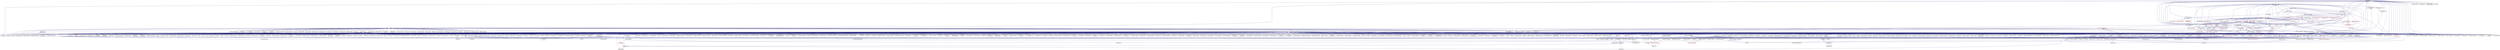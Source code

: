 digraph "unwrap.hpp"
{
  edge [fontname="Helvetica",fontsize="10",labelfontname="Helvetica",labelfontsize="10"];
  node [fontname="Helvetica",fontsize="10",shape=record];
  Node46 [label="unwrap.hpp",height=0.2,width=0.4,color="black", fillcolor="grey75", style="filled", fontcolor="black"];
  Node46 -> Node47 [dir="back",color="midnightblue",fontsize="10",style="solid",fontname="Helvetica"];
  Node47 [label="allgather.cpp",height=0.2,width=0.4,color="black", fillcolor="white", style="filled",URL="$d7/d06/allgather_8cpp.html"];
  Node46 -> Node48 [dir="back",color="midnightblue",fontsize="10",style="solid",fontname="Helvetica"];
  Node48 [label="fibonacci_dataflow.cpp",height=0.2,width=0.4,color="black", fillcolor="white", style="filled",URL="$df/d3d/fibonacci__dataflow_8cpp.html"];
  Node46 -> Node49 [dir="back",color="midnightblue",fontsize="10",style="solid",fontname="Helvetica"];
  Node49 [label="fibonacci_futures_distributed.cpp",height=0.2,width=0.4,color="black", fillcolor="white", style="filled",URL="$d1/dc9/fibonacci__futures__distributed_8cpp.html"];
  Node46 -> Node50 [dir="back",color="midnightblue",fontsize="10",style="solid",fontname="Helvetica"];
  Node50 [label="block_executor.hpp",height=0.2,width=0.4,color="black", fillcolor="white", style="filled",URL="$dc/d6f/block__executor_8hpp.html"];
  Node50 -> Node51 [dir="back",color="midnightblue",fontsize="10",style="solid",fontname="Helvetica"];
  Node51 [label="block_allocator.hpp",height=0.2,width=0.4,color="black", fillcolor="white", style="filled",URL="$d9/d7a/block__allocator_8hpp.html"];
  Node51 -> Node52 [dir="back",color="midnightblue",fontsize="10",style="solid",fontname="Helvetica"];
  Node52 [label="host.hpp",height=0.2,width=0.4,color="black", fillcolor="white", style="filled",URL="$dd/d78/host_8hpp.html"];
  Node52 -> Node53 [dir="back",color="midnightblue",fontsize="10",style="solid",fontname="Helvetica"];
  Node53 [label="compute.hpp",height=0.2,width=0.4,color="red", fillcolor="white", style="filled",URL="$df/dd0/compute_8hpp.html"];
  Node53 -> Node54 [dir="back",color="midnightblue",fontsize="10",style="solid",fontname="Helvetica"];
  Node54 [label="cublas_matmul.cpp",height=0.2,width=0.4,color="black", fillcolor="white", style="filled",URL="$dd/d84/cublas__matmul_8cpp.html"];
  Node53 -> Node55 [dir="back",color="midnightblue",fontsize="10",style="solid",fontname="Helvetica"];
  Node55 [label="synchronize.cpp",height=0.2,width=0.4,color="black", fillcolor="white", style="filled",URL="$da/da2/synchronize_8cpp.html"];
  Node53 -> Node56 [dir="back",color="midnightblue",fontsize="10",style="solid",fontname="Helvetica"];
  Node56 [label="stream.cpp",height=0.2,width=0.4,color="black", fillcolor="white", style="filled",URL="$da/d5f/stream_8cpp.html"];
  Node50 -> Node52 [dir="back",color="midnightblue",fontsize="10",style="solid",fontname="Helvetica"];
  Node46 -> Node60 [dir="back",color="midnightblue",fontsize="10",style="solid",fontname="Helvetica"];
  Node60 [label="util.hpp",height=0.2,width=0.4,color="black", fillcolor="white", style="filled",URL="$df/d72/include_2util_8hpp.html"];
  Node60 -> Node61 [dir="back",color="midnightblue",fontsize="10",style="solid",fontname="Helvetica"];
  Node61 [label="1d_stencil_4_throttle.cpp",height=0.2,width=0.4,color="black", fillcolor="white", style="filled",URL="$d6/de5/1d__stencil__4__throttle_8cpp.html"];
  Node60 -> Node62 [dir="back",color="midnightblue",fontsize="10",style="solid",fontname="Helvetica"];
  Node62 [label="allgather_and_gate.hpp",height=0.2,width=0.4,color="black", fillcolor="white", style="filled",URL="$d9/dbb/allgather__and__gate_8hpp.html"];
  Node62 -> Node63 [dir="back",color="midnightblue",fontsize="10",style="solid",fontname="Helvetica"];
  Node63 [label="allgather_module.cpp",height=0.2,width=0.4,color="black", fillcolor="white", style="filled",URL="$df/de4/allgather__module_8cpp.html"];
  Node62 -> Node64 [dir="back",color="midnightblue",fontsize="10",style="solid",fontname="Helvetica"];
  Node64 [label="allgather_and_gate.cpp",height=0.2,width=0.4,color="black", fillcolor="white", style="filled",URL="$d1/d56/allgather__and__gate_8cpp.html"];
  Node62 -> Node65 [dir="back",color="midnightblue",fontsize="10",style="solid",fontname="Helvetica"];
  Node65 [label="ag_client.cpp",height=0.2,width=0.4,color="black", fillcolor="white", style="filled",URL="$d4/d5d/ag__client_8cpp.html"];
  Node60 -> Node64 [dir="back",color="midnightblue",fontsize="10",style="solid",fontname="Helvetica"];
  Node60 -> Node66 [dir="back",color="midnightblue",fontsize="10",style="solid",fontname="Helvetica"];
  Node66 [label="apex_balance.cpp",height=0.2,width=0.4,color="black", fillcolor="white", style="filled",URL="$d4/d8e/apex__balance_8cpp.html"];
  Node60 -> Node67 [dir="back",color="midnightblue",fontsize="10",style="solid",fontname="Helvetica"];
  Node67 [label="apex_fibonacci.cpp",height=0.2,width=0.4,color="black", fillcolor="white", style="filled",URL="$de/de1/apex__fibonacci_8cpp.html"];
  Node60 -> Node68 [dir="back",color="midnightblue",fontsize="10",style="solid",fontname="Helvetica"];
  Node68 [label="apex_policy_engine\l_active_thread_count.cpp",height=0.2,width=0.4,color="black", fillcolor="white", style="filled",URL="$d5/d01/apex__policy__engine__active__thread__count_8cpp.html"];
  Node60 -> Node69 [dir="back",color="midnightblue",fontsize="10",style="solid",fontname="Helvetica"];
  Node69 [label="apex_policy_engine\l_events.cpp",height=0.2,width=0.4,color="black", fillcolor="white", style="filled",URL="$df/d0f/apex__policy__engine__events_8cpp.html"];
  Node60 -> Node70 [dir="back",color="midnightblue",fontsize="10",style="solid",fontname="Helvetica"];
  Node70 [label="apex_policy_engine\l_periodic.cpp",height=0.2,width=0.4,color="black", fillcolor="white", style="filled",URL="$d5/d7b/apex__policy__engine__periodic_8cpp.html"];
  Node60 -> Node71 [dir="back",color="midnightblue",fontsize="10",style="solid",fontname="Helvetica"];
  Node71 [label="async_io_low_level.cpp",height=0.2,width=0.4,color="black", fillcolor="white", style="filled",URL="$dc/d10/async__io__low__level_8cpp.html"];
  Node60 -> Node72 [dir="back",color="midnightblue",fontsize="10",style="solid",fontname="Helvetica"];
  Node72 [label="sine.cpp",height=0.2,width=0.4,color="black", fillcolor="white", style="filled",URL="$d5/dd8/sine_8cpp.html"];
  Node60 -> Node73 [dir="back",color="midnightblue",fontsize="10",style="solid",fontname="Helvetica"];
  Node73 [label="factorial.cpp",height=0.2,width=0.4,color="black", fillcolor="white", style="filled",URL="$d9/d00/factorial_8cpp.html"];
  Node60 -> Node74 [dir="back",color="midnightblue",fontsize="10",style="solid",fontname="Helvetica"];
  Node74 [label="fibonacci.cpp",height=0.2,width=0.4,color="black", fillcolor="white", style="filled",URL="$d9/d89/fibonacci_8cpp.html"];
  Node60 -> Node75 [dir="back",color="midnightblue",fontsize="10",style="solid",fontname="Helvetica"];
  Node75 [label="fibonacci_await.cpp",height=0.2,width=0.4,color="black", fillcolor="white", style="filled",URL="$dc/d1c/fibonacci__await_8cpp.html"];
  Node60 -> Node48 [dir="back",color="midnightblue",fontsize="10",style="solid",fontname="Helvetica"];
  Node60 -> Node76 [dir="back",color="midnightblue",fontsize="10",style="solid",fontname="Helvetica"];
  Node76 [label="fibonacci_futures.cpp",height=0.2,width=0.4,color="black", fillcolor="white", style="filled",URL="$d6/de3/fibonacci__futures_8cpp.html"];
  Node60 -> Node49 [dir="back",color="midnightblue",fontsize="10",style="solid",fontname="Helvetica"];
  Node60 -> Node77 [dir="back",color="midnightblue",fontsize="10",style="solid",fontname="Helvetica"];
  Node77 [label="fibonacci_one.cpp",height=0.2,width=0.4,color="black", fillcolor="white", style="filled",URL="$d8/d78/fibonacci__one_8cpp.html"];
  Node60 -> Node78 [dir="back",color="midnightblue",fontsize="10",style="solid",fontname="Helvetica"];
  Node78 [label="fractals.cpp",height=0.2,width=0.4,color="black", fillcolor="white", style="filled",URL="$d8/d58/fractals_8cpp.html"];
  Node60 -> Node79 [dir="back",color="midnightblue",fontsize="10",style="solid",fontname="Helvetica"];
  Node79 [label="fractals_executor.cpp",height=0.2,width=0.4,color="black", fillcolor="white", style="filled",URL="$d9/da9/fractals__executor_8cpp.html"];
  Node60 -> Node80 [dir="back",color="midnightblue",fontsize="10",style="solid",fontname="Helvetica"];
  Node80 [label="fractals_struct.cpp",height=0.2,width=0.4,color="black", fillcolor="white", style="filled",URL="$d8/d2f/fractals__struct_8cpp.html"];
  Node60 -> Node81 [dir="back",color="midnightblue",fontsize="10",style="solid",fontname="Helvetica"];
  Node81 [label="interval_timer.cpp",height=0.2,width=0.4,color="black", fillcolor="white", style="filled",URL="$de/df1/examples_2quickstart_2interval__timer_8cpp.html"];
  Node60 -> Node82 [dir="back",color="midnightblue",fontsize="10",style="solid",fontname="Helvetica"];
  Node82 [label="sierpinski.cpp",height=0.2,width=0.4,color="black", fillcolor="white", style="filled",URL="$d3/d7e/sierpinski_8cpp.html"];
  Node60 -> Node83 [dir="back",color="midnightblue",fontsize="10",style="solid",fontname="Helvetica"];
  Node83 [label="spell_check_file.cpp",height=0.2,width=0.4,color="black", fillcolor="white", style="filled",URL="$df/df7/spell__check__file_8cpp.html"];
  Node60 -> Node84 [dir="back",color="midnightblue",fontsize="10",style="solid",fontname="Helvetica"];
  Node84 [label="spell_check_simple.cpp",height=0.2,width=0.4,color="black", fillcolor="white", style="filled",URL="$dd/d54/spell__check__simple_8cpp.html"];
  Node60 -> Node85 [dir="back",color="midnightblue",fontsize="10",style="solid",fontname="Helvetica"];
  Node85 [label="thread_aware_timer.cpp",height=0.2,width=0.4,color="black", fillcolor="white", style="filled",URL="$df/d11/examples_2thread__aware__timer_2thread__aware__timer_8cpp.html"];
  Node60 -> Node86 [dir="back",color="midnightblue",fontsize="10",style="solid",fontname="Helvetica"];
  Node86 [label="hpx.hpp",height=0.2,width=0.4,color="red", fillcolor="white", style="filled",URL="$d0/daa/hpx_8hpp.html"];
  Node86 -> Node87 [dir="back",color="midnightblue",fontsize="10",style="solid",fontname="Helvetica"];
  Node87 [label="1d_stencil_1.cpp",height=0.2,width=0.4,color="black", fillcolor="white", style="filled",URL="$d2/db1/1d__stencil__1_8cpp.html"];
  Node86 -> Node88 [dir="back",color="midnightblue",fontsize="10",style="solid",fontname="Helvetica"];
  Node88 [label="1d_stencil_2.cpp",height=0.2,width=0.4,color="black", fillcolor="white", style="filled",URL="$d3/dd1/1d__stencil__2_8cpp.html"];
  Node86 -> Node89 [dir="back",color="midnightblue",fontsize="10",style="solid",fontname="Helvetica"];
  Node89 [label="1d_stencil_3.cpp",height=0.2,width=0.4,color="black", fillcolor="white", style="filled",URL="$db/d19/1d__stencil__3_8cpp.html"];
  Node86 -> Node90 [dir="back",color="midnightblue",fontsize="10",style="solid",fontname="Helvetica"];
  Node90 [label="1d_stencil_4.cpp",height=0.2,width=0.4,color="black", fillcolor="white", style="filled",URL="$d1/d7d/1d__stencil__4_8cpp.html"];
  Node86 -> Node91 [dir="back",color="midnightblue",fontsize="10",style="solid",fontname="Helvetica"];
  Node91 [label="1d_stencil_4_parallel.cpp",height=0.2,width=0.4,color="black", fillcolor="white", style="filled",URL="$d6/d05/1d__stencil__4__parallel_8cpp.html"];
  Node86 -> Node92 [dir="back",color="midnightblue",fontsize="10",style="solid",fontname="Helvetica"];
  Node92 [label="1d_stencil_4_repart.cpp",height=0.2,width=0.4,color="black", fillcolor="white", style="filled",URL="$d0/d6b/1d__stencil__4__repart_8cpp.html"];
  Node86 -> Node61 [dir="back",color="midnightblue",fontsize="10",style="solid",fontname="Helvetica"];
  Node86 -> Node93 [dir="back",color="midnightblue",fontsize="10",style="solid",fontname="Helvetica"];
  Node93 [label="1d_stencil_5.cpp",height=0.2,width=0.4,color="black", fillcolor="white", style="filled",URL="$d7/d2a/1d__stencil__5_8cpp.html"];
  Node86 -> Node94 [dir="back",color="midnightblue",fontsize="10",style="solid",fontname="Helvetica"];
  Node94 [label="1d_stencil_6.cpp",height=0.2,width=0.4,color="black", fillcolor="white", style="filled",URL="$db/de7/1d__stencil__6_8cpp.html"];
  Node86 -> Node95 [dir="back",color="midnightblue",fontsize="10",style="solid",fontname="Helvetica"];
  Node95 [label="1d_stencil_7.cpp",height=0.2,width=0.4,color="black", fillcolor="white", style="filled",URL="$d4/d5a/1d__stencil__7_8cpp.html"];
  Node86 -> Node96 [dir="back",color="midnightblue",fontsize="10",style="solid",fontname="Helvetica"];
  Node96 [label="1d_stencil_8.cpp",height=0.2,width=0.4,color="black", fillcolor="white", style="filled",URL="$df/de0/1d__stencil__8_8cpp.html"];
  Node86 -> Node97 [dir="back",color="midnightblue",fontsize="10",style="solid",fontname="Helvetica"];
  Node97 [label="accumulator.cpp",height=0.2,width=0.4,color="black", fillcolor="white", style="filled",URL="$d1/d81/accumulator_8cpp.html"];
  Node86 -> Node98 [dir="back",color="midnightblue",fontsize="10",style="solid",fontname="Helvetica"];
  Node98 [label="accumulator.hpp",height=0.2,width=0.4,color="red", fillcolor="white", style="filled",URL="$d4/d9d/server_2accumulator_8hpp.html"];
  Node98 -> Node97 [dir="back",color="midnightblue",fontsize="10",style="solid",fontname="Helvetica"];
  Node86 -> Node101 [dir="back",color="midnightblue",fontsize="10",style="solid",fontname="Helvetica"];
  Node101 [label="template_function_accumulator.hpp",height=0.2,width=0.4,color="black", fillcolor="white", style="filled",URL="$d7/da6/server_2template__function__accumulator_8hpp.html"];
  Node101 -> Node102 [dir="back",color="midnightblue",fontsize="10",style="solid",fontname="Helvetica"];
  Node102 [label="template_function_accumulator.cpp",height=0.2,width=0.4,color="black", fillcolor="white", style="filled",URL="$d5/d02/template__function__accumulator_8cpp.html"];
  Node101 -> Node103 [dir="back",color="midnightblue",fontsize="10",style="solid",fontname="Helvetica"];
  Node103 [label="template_function_accumulator.hpp",height=0.2,width=0.4,color="red", fillcolor="white", style="filled",URL="$d3/de9/template__function__accumulator_8hpp.html"];
  Node86 -> Node105 [dir="back",color="midnightblue",fontsize="10",style="solid",fontname="Helvetica"];
  Node105 [label="template_accumulator.cpp",height=0.2,width=0.4,color="black", fillcolor="white", style="filled",URL="$d0/d4a/template__accumulator_8cpp.html"];
  Node86 -> Node102 [dir="back",color="midnightblue",fontsize="10",style="solid",fontname="Helvetica"];
  Node86 -> Node103 [dir="back",color="midnightblue",fontsize="10",style="solid",fontname="Helvetica"];
  Node86 -> Node63 [dir="back",color="midnightblue",fontsize="10",style="solid",fontname="Helvetica"];
  Node86 -> Node47 [dir="back",color="midnightblue",fontsize="10",style="solid",fontname="Helvetica"];
  Node86 -> Node64 [dir="back",color="midnightblue",fontsize="10",style="solid",fontname="Helvetica"];
  Node86 -> Node65 [dir="back",color="midnightblue",fontsize="10",style="solid",fontname="Helvetica"];
  Node86 -> Node106 [dir="back",color="midnightblue",fontsize="10",style="solid",fontname="Helvetica"];
  Node106 [label="hpx_thread_phase.cpp",height=0.2,width=0.4,color="black", fillcolor="white", style="filled",URL="$d5/dca/hpx__thread__phase_8cpp.html"];
  Node86 -> Node107 [dir="back",color="midnightblue",fontsize="10",style="solid",fontname="Helvetica"];
  Node107 [label="os_thread_num.cpp",height=0.2,width=0.4,color="black", fillcolor="white", style="filled",URL="$d2/dfb/os__thread__num_8cpp.html"];
  Node86 -> Node108 [dir="back",color="midnightblue",fontsize="10",style="solid",fontname="Helvetica"];
  Node108 [label="cancelable_action.cpp",height=0.2,width=0.4,color="black", fillcolor="white", style="filled",URL="$d5/d0c/cancelable__action_8cpp.html"];
  Node86 -> Node109 [dir="back",color="midnightblue",fontsize="10",style="solid",fontname="Helvetica"];
  Node109 [label="cancelable_action.hpp",height=0.2,width=0.4,color="black", fillcolor="white", style="filled",URL="$d5/d4d/server_2cancelable__action_8hpp.html"];
  Node109 -> Node108 [dir="back",color="midnightblue",fontsize="10",style="solid",fontname="Helvetica"];
  Node109 -> Node110 [dir="back",color="midnightblue",fontsize="10",style="solid",fontname="Helvetica"];
  Node110 [label="cancelable_action.hpp",height=0.2,width=0.4,color="red", fillcolor="white", style="filled",URL="$d0/da3/stubs_2cancelable__action_8hpp.html"];
  Node86 -> Node110 [dir="back",color="midnightblue",fontsize="10",style="solid",fontname="Helvetica"];
  Node86 -> Node112 [dir="back",color="midnightblue",fontsize="10",style="solid",fontname="Helvetica"];
  Node112 [label="cancelable_action_client.cpp",height=0.2,width=0.4,color="black", fillcolor="white", style="filled",URL="$d1/db8/cancelable__action__client_8cpp.html"];
  Node86 -> Node54 [dir="back",color="midnightblue",fontsize="10",style="solid",fontname="Helvetica"];
  Node86 -> Node113 [dir="back",color="midnightblue",fontsize="10",style="solid",fontname="Helvetica"];
  Node113 [label="win_perf_counters.cpp",height=0.2,width=0.4,color="black", fillcolor="white", style="filled",URL="$d8/d11/win__perf__counters_8cpp.html"];
  Node86 -> Node114 [dir="back",color="midnightblue",fontsize="10",style="solid",fontname="Helvetica"];
  Node114 [label="win_perf_counters.hpp",height=0.2,width=0.4,color="black", fillcolor="white", style="filled",URL="$d5/da7/win__perf__counters_8hpp.html"];
  Node86 -> Node115 [dir="back",color="midnightblue",fontsize="10",style="solid",fontname="Helvetica"];
  Node115 [label="hello_world_component.hpp",height=0.2,width=0.4,color="red", fillcolor="white", style="filled",URL="$df/df0/hello__world__component_8hpp.html"];
  Node86 -> Node118 [dir="back",color="midnightblue",fontsize="10",style="solid",fontname="Helvetica"];
  Node118 [label="interpolate1d.cpp",height=0.2,width=0.4,color="black", fillcolor="white", style="filled",URL="$d0/d05/interpolate1d_8cpp.html"];
  Node86 -> Node119 [dir="back",color="midnightblue",fontsize="10",style="solid",fontname="Helvetica"];
  Node119 [label="partition.hpp",height=0.2,width=0.4,color="black", fillcolor="white", style="filled",URL="$d0/d7a/examples_2interpolate1d_2interpolate1d_2partition_8hpp.html"];
  Node119 -> Node118 [dir="back",color="midnightblue",fontsize="10",style="solid",fontname="Helvetica"];
  Node119 -> Node120 [dir="back",color="midnightblue",fontsize="10",style="solid",fontname="Helvetica"];
  Node120 [label="interpolate1d.hpp",height=0.2,width=0.4,color="red", fillcolor="white", style="filled",URL="$d4/dc7/interpolate1d_8hpp.html"];
  Node120 -> Node118 [dir="back",color="midnightblue",fontsize="10",style="solid",fontname="Helvetica"];
  Node86 -> Node122 [dir="back",color="midnightblue",fontsize="10",style="solid",fontname="Helvetica"];
  Node122 [label="partition.hpp",height=0.2,width=0.4,color="black", fillcolor="white", style="filled",URL="$d0/dff/examples_2interpolate1d_2interpolate1d_2server_2partition_8hpp.html"];
  Node122 -> Node119 [dir="back",color="midnightblue",fontsize="10",style="solid",fontname="Helvetica"];
  Node122 -> Node123 [dir="back",color="midnightblue",fontsize="10",style="solid",fontname="Helvetica"];
  Node123 [label="partition.cpp",height=0.2,width=0.4,color="black", fillcolor="white", style="filled",URL="$d0/d4f/examples_2interpolate1d_2interpolate1d_2server_2partition_8cpp.html"];
  Node86 -> Node120 [dir="back",color="midnightblue",fontsize="10",style="solid",fontname="Helvetica"];
  Node86 -> Node124 [dir="back",color="midnightblue",fontsize="10",style="solid",fontname="Helvetica"];
  Node124 [label="read_values.cpp",height=0.2,width=0.4,color="black", fillcolor="white", style="filled",URL="$d0/d8c/interpolate1d_2interpolate1d_2read__values_8cpp.html"];
  Node86 -> Node123 [dir="back",color="midnightblue",fontsize="10",style="solid",fontname="Helvetica"];
  Node86 -> Node125 [dir="back",color="midnightblue",fontsize="10",style="solid",fontname="Helvetica"];
  Node125 [label="jacobi.cpp",height=0.2,width=0.4,color="black", fillcolor="white", style="filled",URL="$d2/d27/jacobi_8cpp.html"];
  Node86 -> Node126 [dir="back",color="midnightblue",fontsize="10",style="solid",fontname="Helvetica"];
  Node126 [label="grid.cpp",height=0.2,width=0.4,color="black", fillcolor="white", style="filled",URL="$d6/d1b/jacobi__component_2grid_8cpp.html"];
  Node86 -> Node127 [dir="back",color="midnightblue",fontsize="10",style="solid",fontname="Helvetica"];
  Node127 [label="row.cpp",height=0.2,width=0.4,color="black", fillcolor="white", style="filled",URL="$d3/d86/server_2row_8cpp.html"];
  Node86 -> Node128 [dir="back",color="midnightblue",fontsize="10",style="solid",fontname="Helvetica"];
  Node128 [label="solver.cpp",height=0.2,width=0.4,color="black", fillcolor="white", style="filled",URL="$d6/d94/solver_8cpp.html"];
  Node86 -> Node129 [dir="back",color="midnightblue",fontsize="10",style="solid",fontname="Helvetica"];
  Node129 [label="stencil_iterator.cpp",height=0.2,width=0.4,color="black", fillcolor="white", style="filled",URL="$d6/de1/server_2stencil__iterator_8cpp.html"];
  Node86 -> Node130 [dir="back",color="midnightblue",fontsize="10",style="solid",fontname="Helvetica"];
  Node130 [label="stencil_iterator.cpp",height=0.2,width=0.4,color="black", fillcolor="white", style="filled",URL="$d7/d71/stencil__iterator_8cpp.html"];
  Node86 -> Node131 [dir="back",color="midnightblue",fontsize="10",style="solid",fontname="Helvetica"];
  Node131 [label="jacobi.cpp",height=0.2,width=0.4,color="black", fillcolor="white", style="filled",URL="$d3/d44/smp_2jacobi_8cpp.html"];
  Node86 -> Node132 [dir="back",color="midnightblue",fontsize="10",style="solid",fontname="Helvetica"];
  Node132 [label="jacobi_hpx.cpp",height=0.2,width=0.4,color="black", fillcolor="white", style="filled",URL="$d8/d72/jacobi__hpx_8cpp.html"];
  Node86 -> Node133 [dir="back",color="midnightblue",fontsize="10",style="solid",fontname="Helvetica"];
  Node133 [label="jacobi_nonuniform.cpp",height=0.2,width=0.4,color="black", fillcolor="white", style="filled",URL="$dd/ddc/jacobi__nonuniform_8cpp.html"];
  Node86 -> Node134 [dir="back",color="midnightblue",fontsize="10",style="solid",fontname="Helvetica"];
  Node134 [label="jacobi_nonuniform_hpx.cpp",height=0.2,width=0.4,color="black", fillcolor="white", style="filled",URL="$de/d56/jacobi__nonuniform__hpx_8cpp.html"];
  Node86 -> Node135 [dir="back",color="midnightblue",fontsize="10",style="solid",fontname="Helvetica"];
  Node135 [label="nqueen.cpp",height=0.2,width=0.4,color="black", fillcolor="white", style="filled",URL="$db/dca/nqueen_8cpp.html"];
  Node86 -> Node136 [dir="back",color="midnightblue",fontsize="10",style="solid",fontname="Helvetica"];
  Node136 [label="nqueen.hpp",height=0.2,width=0.4,color="red", fillcolor="white", style="filled",URL="$de/d58/server_2nqueen_8hpp.html"];
  Node136 -> Node135 [dir="back",color="midnightblue",fontsize="10",style="solid",fontname="Helvetica"];
  Node86 -> Node139 [dir="back",color="midnightblue",fontsize="10",style="solid",fontname="Helvetica"];
  Node139 [label="nqueen_client.cpp",height=0.2,width=0.4,color="black", fillcolor="white", style="filled",URL="$d3/d5e/nqueen__client_8cpp.html"];
  Node86 -> Node140 [dir="back",color="midnightblue",fontsize="10",style="solid",fontname="Helvetica"];
  Node140 [label="sine.cpp",height=0.2,width=0.4,color="black", fillcolor="white", style="filled",URL="$d3/d0d/server_2sine_8cpp.html"];
  Node86 -> Node141 [dir="back",color="midnightblue",fontsize="10",style="solid",fontname="Helvetica"];
  Node141 [label="sine.hpp",height=0.2,width=0.4,color="black", fillcolor="white", style="filled",URL="$d8/dac/sine_8hpp.html"];
  Node141 -> Node140 [dir="back",color="midnightblue",fontsize="10",style="solid",fontname="Helvetica"];
  Node141 -> Node72 [dir="back",color="midnightblue",fontsize="10",style="solid",fontname="Helvetica"];
  Node86 -> Node72 [dir="back",color="midnightblue",fontsize="10",style="solid",fontname="Helvetica"];
  Node86 -> Node142 [dir="back",color="midnightblue",fontsize="10",style="solid",fontname="Helvetica"];
  Node142 [label="sine_client.cpp",height=0.2,width=0.4,color="black", fillcolor="white", style="filled",URL="$db/d62/sine__client_8cpp.html"];
  Node86 -> Node143 [dir="back",color="midnightblue",fontsize="10",style="solid",fontname="Helvetica"];
  Node143 [label="qt.cpp",height=0.2,width=0.4,color="black", fillcolor="white", style="filled",URL="$df/d90/qt_8cpp.html"];
  Node86 -> Node144 [dir="back",color="midnightblue",fontsize="10",style="solid",fontname="Helvetica"];
  Node144 [label="queue_client.cpp",height=0.2,width=0.4,color="black", fillcolor="white", style="filled",URL="$d7/d96/queue__client_8cpp.html"];
  Node86 -> Node145 [dir="back",color="midnightblue",fontsize="10",style="solid",fontname="Helvetica"];
  Node145 [label="customize_async.cpp",height=0.2,width=0.4,color="black", fillcolor="white", style="filled",URL="$d0/d82/customize__async_8cpp.html"];
  Node86 -> Node146 [dir="back",color="midnightblue",fontsize="10",style="solid",fontname="Helvetica"];
  Node146 [label="data_actions.cpp",height=0.2,width=0.4,color="black", fillcolor="white", style="filled",URL="$dc/d68/data__actions_8cpp.html"];
  Node86 -> Node147 [dir="back",color="midnightblue",fontsize="10",style="solid",fontname="Helvetica"];
  Node147 [label="error_handling.cpp",height=0.2,width=0.4,color="black", fillcolor="white", style="filled",URL="$d9/d96/error__handling_8cpp.html"];
  Node86 -> Node148 [dir="back",color="midnightblue",fontsize="10",style="solid",fontname="Helvetica"];
  Node148 [label="event_synchronization.cpp",height=0.2,width=0.4,color="black", fillcolor="white", style="filled",URL="$d0/d35/event__synchronization_8cpp.html"];
  Node86 -> Node73 [dir="back",color="midnightblue",fontsize="10",style="solid",fontname="Helvetica"];
  Node86 -> Node149 [dir="back",color="midnightblue",fontsize="10",style="solid",fontname="Helvetica"];
  Node149 [label="file_serialization.cpp",height=0.2,width=0.4,color="black", fillcolor="white", style="filled",URL="$de/d58/file__serialization_8cpp.html"];
  Node86 -> Node150 [dir="back",color="midnightblue",fontsize="10",style="solid",fontname="Helvetica"];
  Node150 [label="init_globally.cpp",height=0.2,width=0.4,color="black", fillcolor="white", style="filled",URL="$d6/dad/init__globally_8cpp.html"];
  Node86 -> Node151 [dir="back",color="midnightblue",fontsize="10",style="solid",fontname="Helvetica"];
  Node151 [label="interest_calculator.cpp",height=0.2,width=0.4,color="black", fillcolor="white", style="filled",URL="$d2/d86/interest__calculator_8cpp.html"];
  Node86 -> Node152 [dir="back",color="midnightblue",fontsize="10",style="solid",fontname="Helvetica"];
  Node152 [label="non_atomic_rma.cpp",height=0.2,width=0.4,color="black", fillcolor="white", style="filled",URL="$d7/d8b/non__atomic__rma_8cpp.html"];
  Node86 -> Node153 [dir="back",color="midnightblue",fontsize="10",style="solid",fontname="Helvetica"];
  Node153 [label="partitioned_vector\l_spmd_foreach.cpp",height=0.2,width=0.4,color="black", fillcolor="white", style="filled",URL="$db/d7c/partitioned__vector__spmd__foreach_8cpp.html"];
  Node86 -> Node154 [dir="back",color="midnightblue",fontsize="10",style="solid",fontname="Helvetica"];
  Node154 [label="pipeline1.cpp",height=0.2,width=0.4,color="black", fillcolor="white", style="filled",URL="$d5/d77/pipeline1_8cpp.html"];
  Node86 -> Node155 [dir="back",color="midnightblue",fontsize="10",style="solid",fontname="Helvetica"];
  Node155 [label="quicksort.cpp",height=0.2,width=0.4,color="black", fillcolor="white", style="filled",URL="$d3/d1e/quicksort_8cpp.html"];
  Node86 -> Node156 [dir="back",color="midnightblue",fontsize="10",style="solid",fontname="Helvetica"];
  Node156 [label="receive_buffer.cpp",height=0.2,width=0.4,color="black", fillcolor="white", style="filled",URL="$d7/d10/receive__buffer_8cpp.html"];
  Node86 -> Node157 [dir="back",color="midnightblue",fontsize="10",style="solid",fontname="Helvetica"];
  Node157 [label="safe_object.cpp",height=0.2,width=0.4,color="black", fillcolor="white", style="filled",URL="$dd/d52/safe__object_8cpp.html"];
  Node86 -> Node158 [dir="back",color="midnightblue",fontsize="10",style="solid",fontname="Helvetica"];
  Node158 [label="sort_by_key_demo.cpp",height=0.2,width=0.4,color="black", fillcolor="white", style="filled",URL="$da/d20/sort__by__key__demo_8cpp.html"];
  Node86 -> Node159 [dir="back",color="midnightblue",fontsize="10",style="solid",fontname="Helvetica"];
  Node159 [label="timed_wake.cpp",height=0.2,width=0.4,color="black", fillcolor="white", style="filled",URL="$d8/df9/timed__wake_8cpp.html"];
  Node86 -> Node160 [dir="back",color="midnightblue",fontsize="10",style="solid",fontname="Helvetica"];
  Node160 [label="vector_counting_dotproduct.cpp",height=0.2,width=0.4,color="black", fillcolor="white", style="filled",URL="$df/de9/vector__counting__dotproduct_8cpp.html"];
  Node86 -> Node161 [dir="back",color="midnightblue",fontsize="10",style="solid",fontname="Helvetica"];
  Node161 [label="vector_zip_dotproduct.cpp",height=0.2,width=0.4,color="black", fillcolor="white", style="filled",URL="$dc/d18/vector__zip__dotproduct_8cpp.html"];
  Node86 -> Node162 [dir="back",color="midnightblue",fontsize="10",style="solid",fontname="Helvetica"];
  Node162 [label="zerocopy_rdma.cpp",height=0.2,width=0.4,color="black", fillcolor="white", style="filled",URL="$d1/dad/zerocopy__rdma_8cpp.html"];
  Node86 -> Node163 [dir="back",color="midnightblue",fontsize="10",style="solid",fontname="Helvetica"];
  Node163 [label="random_mem_access.cpp",height=0.2,width=0.4,color="black", fillcolor="white", style="filled",URL="$d1/d51/random__mem__access_8cpp.html"];
  Node86 -> Node164 [dir="back",color="midnightblue",fontsize="10",style="solid",fontname="Helvetica"];
  Node164 [label="random_mem_access.hpp",height=0.2,width=0.4,color="red", fillcolor="white", style="filled",URL="$d0/d19/server_2random__mem__access_8hpp.html"];
  Node164 -> Node163 [dir="back",color="midnightblue",fontsize="10",style="solid",fontname="Helvetica"];
  Node86 -> Node167 [dir="back",color="midnightblue",fontsize="10",style="solid",fontname="Helvetica"];
  Node167 [label="random_mem_access_client.cpp",height=0.2,width=0.4,color="black", fillcolor="white", style="filled",URL="$df/d1b/random__mem__access__client_8cpp.html"];
  Node86 -> Node168 [dir="back",color="midnightblue",fontsize="10",style="solid",fontname="Helvetica"];
  Node168 [label="oversubscribing_resource\l_partitioner.cpp",height=0.2,width=0.4,color="black", fillcolor="white", style="filled",URL="$dd/dee/oversubscribing__resource__partitioner_8cpp.html"];
  Node86 -> Node169 [dir="back",color="midnightblue",fontsize="10",style="solid",fontname="Helvetica"];
  Node169 [label="simple_resource_partitioner.cpp",height=0.2,width=0.4,color="black", fillcolor="white", style="filled",URL="$d5/df9/simple__resource__partitioner_8cpp.html"];
  Node86 -> Node170 [dir="back",color="midnightblue",fontsize="10",style="solid",fontname="Helvetica"];
  Node170 [label="dimension.hpp",height=0.2,width=0.4,color="red", fillcolor="white", style="filled",URL="$d6/d39/sheneos_2sheneos_2dimension_8hpp.html"];
  Node170 -> Node176 [dir="back",color="midnightblue",fontsize="10",style="solid",fontname="Helvetica"];
  Node176 [label="partition3d.hpp",height=0.2,width=0.4,color="black", fillcolor="white", style="filled",URL="$dd/dbf/server_2partition3d_8hpp.html"];
  Node176 -> Node177 [dir="back",color="midnightblue",fontsize="10",style="solid",fontname="Helvetica"];
  Node177 [label="partition3d.hpp",height=0.2,width=0.4,color="black", fillcolor="white", style="filled",URL="$d1/d50/partition3d_8hpp.html"];
  Node177 -> Node173 [dir="back",color="midnightblue",fontsize="10",style="solid",fontname="Helvetica"];
  Node173 [label="interpolator.cpp",height=0.2,width=0.4,color="black", fillcolor="white", style="filled",URL="$d5/d02/interpolator_8cpp.html"];
  Node177 -> Node178 [dir="back",color="midnightblue",fontsize="10",style="solid",fontname="Helvetica"];
  Node178 [label="interpolator.hpp",height=0.2,width=0.4,color="red", fillcolor="white", style="filled",URL="$dc/d3b/interpolator_8hpp.html"];
  Node178 -> Node173 [dir="back",color="midnightblue",fontsize="10",style="solid",fontname="Helvetica"];
  Node178 -> Node181 [dir="back",color="midnightblue",fontsize="10",style="solid",fontname="Helvetica"];
  Node181 [label="sheneos_test.cpp",height=0.2,width=0.4,color="black", fillcolor="white", style="filled",URL="$d4/d6e/sheneos__test_8cpp.html"];
  Node176 -> Node175 [dir="back",color="midnightblue",fontsize="10",style="solid",fontname="Helvetica"];
  Node175 [label="partition3d.cpp",height=0.2,width=0.4,color="black", fillcolor="white", style="filled",URL="$de/d70/partition3d_8cpp.html"];
  Node86 -> Node173 [dir="back",color="midnightblue",fontsize="10",style="solid",fontname="Helvetica"];
  Node86 -> Node177 [dir="back",color="midnightblue",fontsize="10",style="solid",fontname="Helvetica"];
  Node86 -> Node176 [dir="back",color="midnightblue",fontsize="10",style="solid",fontname="Helvetica"];
  Node86 -> Node178 [dir="back",color="midnightblue",fontsize="10",style="solid",fontname="Helvetica"];
  Node86 -> Node182 [dir="back",color="midnightblue",fontsize="10",style="solid",fontname="Helvetica"];
  Node182 [label="configuration.hpp",height=0.2,width=0.4,color="red", fillcolor="white", style="filled",URL="$dc/d0a/configuration_8hpp.html"];
  Node182 -> Node178 [dir="back",color="midnightblue",fontsize="10",style="solid",fontname="Helvetica"];
  Node86 -> Node174 [dir="back",color="midnightblue",fontsize="10",style="solid",fontname="Helvetica"];
  Node174 [label="read_values.cpp",height=0.2,width=0.4,color="black", fillcolor="white", style="filled",URL="$d7/da4/sheneos_2sheneos_2read__values_8cpp.html"];
  Node86 -> Node175 [dir="back",color="midnightblue",fontsize="10",style="solid",fontname="Helvetica"];
  Node86 -> Node181 [dir="back",color="midnightblue",fontsize="10",style="solid",fontname="Helvetica"];
  Node86 -> Node184 [dir="back",color="midnightblue",fontsize="10",style="solid",fontname="Helvetica"];
  Node184 [label="startup_shutdown.cpp",height=0.2,width=0.4,color="black", fillcolor="white", style="filled",URL="$d3/dfc/server_2startup__shutdown_8cpp.html"];
  Node86 -> Node185 [dir="back",color="midnightblue",fontsize="10",style="solid",fontname="Helvetica"];
  Node185 [label="startup_shutdown.cpp",height=0.2,width=0.4,color="black", fillcolor="white", style="filled",URL="$d0/ddb/startup__shutdown_8cpp.html"];
  Node86 -> Node186 [dir="back",color="midnightblue",fontsize="10",style="solid",fontname="Helvetica"];
  Node186 [label="spin.cpp",height=0.2,width=0.4,color="black", fillcolor="white", style="filled",URL="$d7/df2/spin_8cpp.html"];
  Node86 -> Node187 [dir="back",color="midnightblue",fontsize="10",style="solid",fontname="Helvetica"];
  Node187 [label="throttle.cpp",height=0.2,width=0.4,color="black", fillcolor="white", style="filled",URL="$de/d56/server_2throttle_8cpp.html"];
  Node86 -> Node188 [dir="back",color="midnightblue",fontsize="10",style="solid",fontname="Helvetica"];
  Node188 [label="throttle.hpp",height=0.2,width=0.4,color="black", fillcolor="white", style="filled",URL="$db/dc9/server_2throttle_8hpp.html"];
  Node188 -> Node187 [dir="back",color="midnightblue",fontsize="10",style="solid",fontname="Helvetica"];
  Node188 -> Node189 [dir="back",color="midnightblue",fontsize="10",style="solid",fontname="Helvetica"];
  Node189 [label="throttle.hpp",height=0.2,width=0.4,color="black", fillcolor="white", style="filled",URL="$d5/dec/stubs_2throttle_8hpp.html"];
  Node189 -> Node190 [dir="back",color="midnightblue",fontsize="10",style="solid",fontname="Helvetica"];
  Node190 [label="throttle.hpp",height=0.2,width=0.4,color="red", fillcolor="white", style="filled",URL="$d2/d2e/throttle_8hpp.html"];
  Node190 -> Node191 [dir="back",color="midnightblue",fontsize="10",style="solid",fontname="Helvetica"];
  Node191 [label="throttle.cpp",height=0.2,width=0.4,color="black", fillcolor="white", style="filled",URL="$db/d02/throttle_8cpp.html"];
  Node86 -> Node189 [dir="back",color="midnightblue",fontsize="10",style="solid",fontname="Helvetica"];
  Node86 -> Node191 [dir="back",color="midnightblue",fontsize="10",style="solid",fontname="Helvetica"];
  Node86 -> Node190 [dir="back",color="midnightblue",fontsize="10",style="solid",fontname="Helvetica"];
  Node86 -> Node193 [dir="back",color="midnightblue",fontsize="10",style="solid",fontname="Helvetica"];
  Node193 [label="transpose_await.cpp",height=0.2,width=0.4,color="black", fillcolor="white", style="filled",URL="$de/d68/transpose__await_8cpp.html"];
  Node86 -> Node194 [dir="back",color="midnightblue",fontsize="10",style="solid",fontname="Helvetica"];
  Node194 [label="transpose_block.cpp",height=0.2,width=0.4,color="black", fillcolor="white", style="filled",URL="$d0/de1/transpose__block_8cpp.html"];
  Node86 -> Node195 [dir="back",color="midnightblue",fontsize="10",style="solid",fontname="Helvetica"];
  Node195 [label="transpose_block_numa.cpp",height=0.2,width=0.4,color="black", fillcolor="white", style="filled",URL="$dd/d3b/transpose__block__numa_8cpp.html"];
  Node86 -> Node196 [dir="back",color="midnightblue",fontsize="10",style="solid",fontname="Helvetica"];
  Node196 [label="transpose_serial.cpp",height=0.2,width=0.4,color="black", fillcolor="white", style="filled",URL="$db/d74/transpose__serial_8cpp.html"];
  Node86 -> Node197 [dir="back",color="midnightblue",fontsize="10",style="solid",fontname="Helvetica"];
  Node197 [label="transpose_serial_block.cpp",height=0.2,width=0.4,color="black", fillcolor="white", style="filled",URL="$d8/daa/transpose__serial__block_8cpp.html"];
  Node86 -> Node198 [dir="back",color="midnightblue",fontsize="10",style="solid",fontname="Helvetica"];
  Node198 [label="transpose_serial_vector.cpp",height=0.2,width=0.4,color="black", fillcolor="white", style="filled",URL="$d4/d04/transpose__serial__vector_8cpp.html"];
  Node86 -> Node199 [dir="back",color="midnightblue",fontsize="10",style="solid",fontname="Helvetica"];
  Node199 [label="transpose_smp.cpp",height=0.2,width=0.4,color="black", fillcolor="white", style="filled",URL="$d2/d99/transpose__smp_8cpp.html"];
  Node86 -> Node200 [dir="back",color="midnightblue",fontsize="10",style="solid",fontname="Helvetica"];
  Node200 [label="transpose_smp_block.cpp",height=0.2,width=0.4,color="black", fillcolor="white", style="filled",URL="$da/d4d/transpose__smp__block_8cpp.html"];
  Node86 -> Node201 [dir="back",color="midnightblue",fontsize="10",style="solid",fontname="Helvetica"];
  Node201 [label="simple_central_tuplespace.hpp",height=0.2,width=0.4,color="red", fillcolor="white", style="filled",URL="$db/d69/server_2simple__central__tuplespace_8hpp.html"];
  Node201 -> Node202 [dir="back",color="midnightblue",fontsize="10",style="solid",fontname="Helvetica"];
  Node202 [label="simple_central_tuplespace.cpp",height=0.2,width=0.4,color="black", fillcolor="white", style="filled",URL="$d3/dec/simple__central__tuplespace_8cpp.html"];
  Node86 -> Node206 [dir="back",color="midnightblue",fontsize="10",style="solid",fontname="Helvetica"];
  Node206 [label="tuples_warehouse.hpp",height=0.2,width=0.4,color="black", fillcolor="white", style="filled",URL="$da/de6/tuples__warehouse_8hpp.html"];
  Node206 -> Node201 [dir="back",color="midnightblue",fontsize="10",style="solid",fontname="Helvetica"];
  Node86 -> Node202 [dir="back",color="midnightblue",fontsize="10",style="solid",fontname="Helvetica"];
  Node86 -> Node207 [dir="back",color="midnightblue",fontsize="10",style="solid",fontname="Helvetica"];
  Node207 [label="hpx_runtime.cpp",height=0.2,width=0.4,color="black", fillcolor="white", style="filled",URL="$d7/d1e/hpx__runtime_8cpp.html"];
  Node86 -> Node55 [dir="back",color="midnightblue",fontsize="10",style="solid",fontname="Helvetica"];
  Node86 -> Node208 [dir="back",color="midnightblue",fontsize="10",style="solid",fontname="Helvetica"];
  Node208 [label="agas_cache_timings.cpp",height=0.2,width=0.4,color="black", fillcolor="white", style="filled",URL="$dd/d37/agas__cache__timings_8cpp.html"];
  Node86 -> Node209 [dir="back",color="midnightblue",fontsize="10",style="solid",fontname="Helvetica"];
  Node209 [label="async_overheads.cpp",height=0.2,width=0.4,color="black", fillcolor="white", style="filled",URL="$de/da6/async__overheads_8cpp.html"];
  Node86 -> Node210 [dir="back",color="midnightblue",fontsize="10",style="solid",fontname="Helvetica"];
  Node210 [label="coroutines_call_overhead.cpp",height=0.2,width=0.4,color="black", fillcolor="white", style="filled",URL="$da/d1e/coroutines__call__overhead_8cpp.html"];
  Node86 -> Node211 [dir="back",color="midnightblue",fontsize="10",style="solid",fontname="Helvetica"];
  Node211 [label="foreach_scaling.cpp",height=0.2,width=0.4,color="black", fillcolor="white", style="filled",URL="$d4/d94/foreach__scaling_8cpp.html"];
  Node86 -> Node212 [dir="back",color="midnightblue",fontsize="10",style="solid",fontname="Helvetica"];
  Node212 [label="function_object_wrapper\l_overhead.cpp",height=0.2,width=0.4,color="black", fillcolor="white", style="filled",URL="$d5/d6f/function__object__wrapper__overhead_8cpp.html"];
  Node86 -> Node213 [dir="back",color="midnightblue",fontsize="10",style="solid",fontname="Helvetica"];
  Node213 [label="hpx_homogeneous_timed\l_task_spawn_executors.cpp",height=0.2,width=0.4,color="black", fillcolor="white", style="filled",URL="$d1/d3b/hpx__homogeneous__timed__task__spawn__executors_8cpp.html"];
  Node86 -> Node214 [dir="back",color="midnightblue",fontsize="10",style="solid",fontname="Helvetica"];
  Node214 [label="htts2_hpx.cpp",height=0.2,width=0.4,color="black", fillcolor="white", style="filled",URL="$d2/daf/htts2__hpx_8cpp.html"];
  Node86 -> Node215 [dir="back",color="midnightblue",fontsize="10",style="solid",fontname="Helvetica"];
  Node215 [label="partitioned_vector\l_foreach.cpp",height=0.2,width=0.4,color="black", fillcolor="white", style="filled",URL="$df/d5f/partitioned__vector__foreach_8cpp.html"];
  Node86 -> Node216 [dir="back",color="midnightblue",fontsize="10",style="solid",fontname="Helvetica"];
  Node216 [label="serialization_overhead.cpp",height=0.2,width=0.4,color="black", fillcolor="white", style="filled",URL="$d3/df8/serialization__overhead_8cpp.html"];
  Node86 -> Node217 [dir="back",color="midnightblue",fontsize="10",style="solid",fontname="Helvetica"];
  Node217 [label="sizeof.cpp",height=0.2,width=0.4,color="black", fillcolor="white", style="filled",URL="$d3/d0f/sizeof_8cpp.html"];
  Node86 -> Node218 [dir="back",color="midnightblue",fontsize="10",style="solid",fontname="Helvetica"];
  Node218 [label="skynet.cpp",height=0.2,width=0.4,color="black", fillcolor="white", style="filled",URL="$d0/dc3/skynet_8cpp.html"];
  Node86 -> Node219 [dir="back",color="midnightblue",fontsize="10",style="solid",fontname="Helvetica"];
  Node219 [label="stencil3_iterators.cpp",height=0.2,width=0.4,color="black", fillcolor="white", style="filled",URL="$db/d9e/stencil3__iterators_8cpp.html"];
  Node86 -> Node56 [dir="back",color="midnightblue",fontsize="10",style="solid",fontname="Helvetica"];
  Node86 -> Node220 [dir="back",color="midnightblue",fontsize="10",style="solid",fontname="Helvetica"];
  Node220 [label="timed_task_spawn.cpp",height=0.2,width=0.4,color="black", fillcolor="white", style="filled",URL="$df/de1/timed__task__spawn_8cpp.html"];
  Node86 -> Node221 [dir="back",color="midnightblue",fontsize="10",style="solid",fontname="Helvetica"];
  Node221 [label="transform_reduce_binary\l_scaling.cpp",height=0.2,width=0.4,color="black", fillcolor="white", style="filled",URL="$d1/dae/transform__reduce__binary__scaling_8cpp.html"];
  Node86 -> Node222 [dir="back",color="midnightblue",fontsize="10",style="solid",fontname="Helvetica"];
  Node222 [label="transform_reduce_scaling.cpp",height=0.2,width=0.4,color="black", fillcolor="white", style="filled",URL="$db/d2a/transform__reduce__scaling_8cpp.html"];
  Node86 -> Node223 [dir="back",color="midnightblue",fontsize="10",style="solid",fontname="Helvetica"];
  Node223 [label="minmax_element_performance.cpp",height=0.2,width=0.4,color="black", fillcolor="white", style="filled",URL="$d9/d93/minmax__element__performance_8cpp.html"];
  Node86 -> Node224 [dir="back",color="midnightblue",fontsize="10",style="solid",fontname="Helvetica"];
  Node224 [label="barrier_performance.cpp",height=0.2,width=0.4,color="black", fillcolor="white", style="filled",URL="$d6/d6c/barrier__performance_8cpp.html"];
  Node86 -> Node225 [dir="back",color="midnightblue",fontsize="10",style="solid",fontname="Helvetica"];
  Node225 [label="network_storage.cpp",height=0.2,width=0.4,color="black", fillcolor="white", style="filled",URL="$db/daa/network__storage_8cpp.html"];
  Node86 -> Node226 [dir="back",color="midnightblue",fontsize="10",style="solid",fontname="Helvetica"];
  Node226 [label="simple_profiler.hpp",height=0.2,width=0.4,color="black", fillcolor="white", style="filled",URL="$d8/d02/simple__profiler_8hpp.html"];
  Node226 -> Node225 [dir="back",color="midnightblue",fontsize="10",style="solid",fontname="Helvetica"];
  Node86 -> Node227 [dir="back",color="midnightblue",fontsize="10",style="solid",fontname="Helvetica"];
  Node227 [label="osu_bcast.cpp",height=0.2,width=0.4,color="black", fillcolor="white", style="filled",URL="$d3/dca/osu__bcast_8cpp.html"];
  Node86 -> Node228 [dir="back",color="midnightblue",fontsize="10",style="solid",fontname="Helvetica"];
  Node228 [label="osu_bibw.cpp",height=0.2,width=0.4,color="black", fillcolor="white", style="filled",URL="$d2/d04/osu__bibw_8cpp.html"];
  Node86 -> Node229 [dir="back",color="midnightblue",fontsize="10",style="solid",fontname="Helvetica"];
  Node229 [label="osu_bw.cpp",height=0.2,width=0.4,color="black", fillcolor="white", style="filled",URL="$d4/d20/osu__bw_8cpp.html"];
  Node86 -> Node230 [dir="back",color="midnightblue",fontsize="10",style="solid",fontname="Helvetica"];
  Node230 [label="osu_latency.cpp",height=0.2,width=0.4,color="black", fillcolor="white", style="filled",URL="$df/d58/osu__latency_8cpp.html"];
  Node86 -> Node231 [dir="back",color="midnightblue",fontsize="10",style="solid",fontname="Helvetica"];
  Node231 [label="osu_multi_lat.cpp",height=0.2,width=0.4,color="black", fillcolor="white", style="filled",URL="$d7/d91/osu__multi__lat_8cpp.html"];
  Node86 -> Node232 [dir="back",color="midnightblue",fontsize="10",style="solid",fontname="Helvetica"];
  Node232 [label="osu_scatter.cpp",height=0.2,width=0.4,color="black", fillcolor="white", style="filled",URL="$d4/d4c/osu__scatter_8cpp.html"];
  Node86 -> Node233 [dir="back",color="midnightblue",fontsize="10",style="solid",fontname="Helvetica"];
  Node233 [label="pingpong_performance.cpp",height=0.2,width=0.4,color="black", fillcolor="white", style="filled",URL="$de/d03/pingpong__performance_8cpp.html"];
  Node86 -> Node234 [dir="back",color="midnightblue",fontsize="10",style="solid",fontname="Helvetica"];
  Node234 [label="benchmark_is_heap.cpp",height=0.2,width=0.4,color="black", fillcolor="white", style="filled",URL="$da/d4f/benchmark__is__heap_8cpp.html"];
  Node86 -> Node235 [dir="back",color="midnightblue",fontsize="10",style="solid",fontname="Helvetica"];
  Node235 [label="benchmark_is_heap_until.cpp",height=0.2,width=0.4,color="black", fillcolor="white", style="filled",URL="$dc/df5/benchmark__is__heap__until_8cpp.html"];
  Node86 -> Node236 [dir="back",color="midnightblue",fontsize="10",style="solid",fontname="Helvetica"];
  Node236 [label="benchmark_merge.cpp",height=0.2,width=0.4,color="black", fillcolor="white", style="filled",URL="$dd/d49/benchmark__merge_8cpp.html"];
  Node86 -> Node237 [dir="back",color="midnightblue",fontsize="10",style="solid",fontname="Helvetica"];
  Node237 [label="benchmark_partition.cpp",height=0.2,width=0.4,color="black", fillcolor="white", style="filled",URL="$d9/d88/benchmark__partition_8cpp.html"];
  Node86 -> Node238 [dir="back",color="midnightblue",fontsize="10",style="solid",fontname="Helvetica"];
  Node238 [label="benchmark_partition\l_copy.cpp",height=0.2,width=0.4,color="black", fillcolor="white", style="filled",URL="$d3/d0e/benchmark__partition__copy_8cpp.html"];
  Node86 -> Node239 [dir="back",color="midnightblue",fontsize="10",style="solid",fontname="Helvetica"];
  Node239 [label="benchmark_unique_copy.cpp",height=0.2,width=0.4,color="black", fillcolor="white", style="filled",URL="$d9/d53/benchmark__unique__copy_8cpp.html"];
  Node86 -> Node240 [dir="back",color="midnightblue",fontsize="10",style="solid",fontname="Helvetica"];
  Node240 [label="action_move_semantics.cpp",height=0.2,width=0.4,color="black", fillcolor="white", style="filled",URL="$d4/db3/action__move__semantics_8cpp.html"];
  Node86 -> Node241 [dir="back",color="midnightblue",fontsize="10",style="solid",fontname="Helvetica"];
  Node241 [label="movable_objects.cpp",height=0.2,width=0.4,color="black", fillcolor="white", style="filled",URL="$d8/d65/movable__objects_8cpp.html"];
  Node86 -> Node242 [dir="back",color="midnightblue",fontsize="10",style="solid",fontname="Helvetica"];
  Node242 [label="duplicate_id_registration\l_1596.cpp",height=0.2,width=0.4,color="black", fillcolor="white", style="filled",URL="$db/d8d/duplicate__id__registration__1596_8cpp.html"];
  Node86 -> Node243 [dir="back",color="midnightblue",fontsize="10",style="solid",fontname="Helvetica"];
  Node243 [label="pass_by_value_id_type\l_action.cpp",height=0.2,width=0.4,color="black", fillcolor="white", style="filled",URL="$d0/de6/pass__by__value__id__type__action_8cpp.html"];
  Node86 -> Node244 [dir="back",color="midnightblue",fontsize="10",style="solid",fontname="Helvetica"];
  Node244 [label="register_with_basename\l_1804.cpp",height=0.2,width=0.4,color="black", fillcolor="white", style="filled",URL="$db/d95/register__with__basename__1804_8cpp.html"];
  Node86 -> Node245 [dir="back",color="midnightblue",fontsize="10",style="solid",fontname="Helvetica"];
  Node245 [label="send_gid_keep_component\l_1624.cpp",height=0.2,width=0.4,color="black", fillcolor="white", style="filled",URL="$d9/d49/send__gid__keep__component__1624_8cpp.html"];
  Node86 -> Node246 [dir="back",color="midnightblue",fontsize="10",style="solid",fontname="Helvetica"];
  Node246 [label="algorithms.cc",height=0.2,width=0.4,color="black", fillcolor="white", style="filled",URL="$d5/d1b/algorithms_8cc.html"];
  Node86 -> Node247 [dir="back",color="midnightblue",fontsize="10",style="solid",fontname="Helvetica"];
  Node247 [label="matrix_hpx.hh",height=0.2,width=0.4,color="black", fillcolor="white", style="filled",URL="$d5/d89/matrix__hpx_8hh.html"];
  Node247 -> Node248 [dir="back",color="midnightblue",fontsize="10",style="solid",fontname="Helvetica"];
  Node248 [label="block_matrix.hh",height=0.2,width=0.4,color="red", fillcolor="white", style="filled",URL="$dc/de8/block__matrix_8hh.html"];
  Node248 -> Node246 [dir="back",color="midnightblue",fontsize="10",style="solid",fontname="Helvetica"];
  Node248 -> Node252 [dir="back",color="midnightblue",fontsize="10",style="solid",fontname="Helvetica"];
  Node252 [label="block_matrix.cc",height=0.2,width=0.4,color="black", fillcolor="white", style="filled",URL="$de/d88/block__matrix_8cc.html"];
  Node248 -> Node251 [dir="back",color="midnightblue",fontsize="10",style="solid",fontname="Helvetica"];
  Node251 [label="tests.cc",height=0.2,width=0.4,color="black", fillcolor="white", style="filled",URL="$d6/d96/tests_8cc.html"];
  Node247 -> Node246 [dir="back",color="midnightblue",fontsize="10",style="solid",fontname="Helvetica"];
  Node247 -> Node250 [dir="back",color="midnightblue",fontsize="10",style="solid",fontname="Helvetica"];
  Node250 [label="matrix_hpx.cc",height=0.2,width=0.4,color="black", fillcolor="white", style="filled",URL="$d7/d32/matrix__hpx_8cc.html"];
  Node86 -> Node248 [dir="back",color="midnightblue",fontsize="10",style="solid",fontname="Helvetica"];
  Node86 -> Node252 [dir="back",color="midnightblue",fontsize="10",style="solid",fontname="Helvetica"];
  Node86 -> Node253 [dir="back",color="midnightblue",fontsize="10",style="solid",fontname="Helvetica"];
  Node253 [label="main.cc",height=0.2,width=0.4,color="black", fillcolor="white", style="filled",URL="$d9/d0f/main_8cc.html"];
  Node86 -> Node254 [dir="back",color="midnightblue",fontsize="10",style="solid",fontname="Helvetica"];
  Node254 [label="matrix.cc",height=0.2,width=0.4,color="black", fillcolor="white", style="filled",URL="$d7/dea/matrix_8cc.html"];
  Node86 -> Node250 [dir="back",color="midnightblue",fontsize="10",style="solid",fontname="Helvetica"];
  Node86 -> Node251 [dir="back",color="midnightblue",fontsize="10",style="solid",fontname="Helvetica"];
  Node86 -> Node255 [dir="back",color="midnightblue",fontsize="10",style="solid",fontname="Helvetica"];
  Node255 [label="client_1950.cpp",height=0.2,width=0.4,color="black", fillcolor="white", style="filled",URL="$d0/d79/client__1950_8cpp.html"];
  Node86 -> Node256 [dir="back",color="midnightblue",fontsize="10",style="solid",fontname="Helvetica"];
  Node256 [label="commandline_options\l_1437.cpp",height=0.2,width=0.4,color="black", fillcolor="white", style="filled",URL="$d5/dbd/commandline__options__1437_8cpp.html"];
  Node86 -> Node257 [dir="back",color="midnightblue",fontsize="10",style="solid",fontname="Helvetica"];
  Node257 [label="moveonly_constructor\l_arguments_1405.cpp",height=0.2,width=0.4,color="black", fillcolor="white", style="filled",URL="$d3/dcf/moveonly__constructor__arguments__1405_8cpp.html"];
  Node86 -> Node258 [dir="back",color="midnightblue",fontsize="10",style="solid",fontname="Helvetica"];
  Node258 [label="partitioned_vector\l_2201.cpp",height=0.2,width=0.4,color="black", fillcolor="white", style="filled",URL="$dc/d39/partitioned__vector__2201_8cpp.html"];
  Node86 -> Node259 [dir="back",color="midnightblue",fontsize="10",style="solid",fontname="Helvetica"];
  Node259 [label="dynamic_counters_loaded\l_1508.cpp",height=0.2,width=0.4,color="black", fillcolor="white", style="filled",URL="$db/d58/dynamic__counters__loaded__1508_8cpp.html"];
  Node86 -> Node260 [dir="back",color="midnightblue",fontsize="10",style="solid",fontname="Helvetica"];
  Node260 [label="id_type_ref_counting\l_1032.cpp",height=0.2,width=0.4,color="black", fillcolor="white", style="filled",URL="$d8/dfd/id__type__ref__counting__1032_8cpp.html"];
  Node86 -> Node261 [dir="back",color="midnightblue",fontsize="10",style="solid",fontname="Helvetica"];
  Node261 [label="lost_output_2236.cpp",height=0.2,width=0.4,color="black", fillcolor="white", style="filled",URL="$db/dd0/lost__output__2236_8cpp.html"];
  Node86 -> Node262 [dir="back",color="midnightblue",fontsize="10",style="solid",fontname="Helvetica"];
  Node262 [label="no_output_1173.cpp",height=0.2,width=0.4,color="black", fillcolor="white", style="filled",URL="$de/d67/no__output__1173_8cpp.html"];
  Node86 -> Node263 [dir="back",color="midnightblue",fontsize="10",style="solid",fontname="Helvetica"];
  Node263 [label="after_588.cpp",height=0.2,width=0.4,color="black", fillcolor="white", style="filled",URL="$dc/dc0/after__588_8cpp.html"];
  Node86 -> Node264 [dir="back",color="midnightblue",fontsize="10",style="solid",fontname="Helvetica"];
  Node264 [label="async_callback_with\l_bound_callback.cpp",height=0.2,width=0.4,color="black", fillcolor="white", style="filled",URL="$d2/dae/async__callback__with__bound__callback_8cpp.html"];
  Node86 -> Node265 [dir="back",color="midnightblue",fontsize="10",style="solid",fontname="Helvetica"];
  Node265 [label="async_unwrap_1037.cpp",height=0.2,width=0.4,color="black", fillcolor="white", style="filled",URL="$d4/d13/async__unwrap__1037_8cpp.html"];
  Node86 -> Node266 [dir="back",color="midnightblue",fontsize="10",style="solid",fontname="Helvetica"];
  Node266 [label="barrier_hang.cpp",height=0.2,width=0.4,color="black", fillcolor="white", style="filled",URL="$dd/d8b/barrier__hang_8cpp.html"];
  Node86 -> Node267 [dir="back",color="midnightblue",fontsize="10",style="solid",fontname="Helvetica"];
  Node267 [label="call_promise_get_gid\l_more_than_once.cpp",height=0.2,width=0.4,color="black", fillcolor="white", style="filled",URL="$d4/dd8/call__promise__get__gid__more__than__once_8cpp.html"];
  Node86 -> Node268 [dir="back",color="midnightblue",fontsize="10",style="solid",fontname="Helvetica"];
  Node268 [label="channel_register_as\l_2722.cpp",height=0.2,width=0.4,color="black", fillcolor="white", style="filled",URL="$d4/d98/channel__register__as__2722_8cpp.html"];
  Node86 -> Node269 [dir="back",color="midnightblue",fontsize="10",style="solid",fontname="Helvetica"];
  Node269 [label="dataflow_action_2008.cpp",height=0.2,width=0.4,color="black", fillcolor="white", style="filled",URL="$da/dad/dataflow__action__2008_8cpp.html"];
  Node86 -> Node270 [dir="back",color="midnightblue",fontsize="10",style="solid",fontname="Helvetica"];
  Node270 [label="dataflow_const_functor\l_773.cpp",height=0.2,width=0.4,color="black", fillcolor="white", style="filled",URL="$d3/df2/dataflow__const__functor__773_8cpp.html"];
  Node86 -> Node271 [dir="back",color="midnightblue",fontsize="10",style="solid",fontname="Helvetica"];
  Node271 [label="dataflow_future_swap.cpp",height=0.2,width=0.4,color="black", fillcolor="white", style="filled",URL="$dc/d8c/dataflow__future__swap_8cpp.html"];
  Node86 -> Node272 [dir="back",color="midnightblue",fontsize="10",style="solid",fontname="Helvetica"];
  Node272 [label="dataflow_future_swap2.cpp",height=0.2,width=0.4,color="black", fillcolor="white", style="filled",URL="$d1/db3/dataflow__future__swap2_8cpp.html"];
  Node86 -> Node273 [dir="back",color="midnightblue",fontsize="10",style="solid",fontname="Helvetica"];
  Node273 [label="dataflow_launch_775.cpp",height=0.2,width=0.4,color="black", fillcolor="white", style="filled",URL="$d7/d0d/dataflow__launch__775_8cpp.html"];
  Node86 -> Node274 [dir="back",color="midnightblue",fontsize="10",style="solid",fontname="Helvetica"];
  Node274 [label="dataflow_recursion\l_1613.cpp",height=0.2,width=0.4,color="black", fillcolor="white", style="filled",URL="$d0/d1f/dataflow__recursion__1613_8cpp.html"];
  Node86 -> Node275 [dir="back",color="midnightblue",fontsize="10",style="solid",fontname="Helvetica"];
  Node275 [label="dataflow_using_774.cpp",height=0.2,width=0.4,color="black", fillcolor="white", style="filled",URL="$d7/dfa/dataflow__using__774_8cpp.html"];
  Node86 -> Node276 [dir="back",color="midnightblue",fontsize="10",style="solid",fontname="Helvetica"];
  Node276 [label="exception_from_continuation\l_1613.cpp",height=0.2,width=0.4,color="black", fillcolor="white", style="filled",URL="$db/d28/exception__from__continuation__1613_8cpp.html"];
  Node86 -> Node277 [dir="back",color="midnightblue",fontsize="10",style="solid",fontname="Helvetica"];
  Node277 [label="fail_future_2667.cpp",height=0.2,width=0.4,color="black", fillcolor="white", style="filled",URL="$db/d7e/fail__future__2667_8cpp.html"];
  Node86 -> Node278 [dir="back",color="midnightblue",fontsize="10",style="solid",fontname="Helvetica"];
  Node278 [label="future_2667.cpp",height=0.2,width=0.4,color="black", fillcolor="white", style="filled",URL="$d2/dfd/future__2667_8cpp.html"];
  Node86 -> Node279 [dir="back",color="midnightblue",fontsize="10",style="solid",fontname="Helvetica"];
  Node279 [label="future_790.cpp",height=0.2,width=0.4,color="black", fillcolor="white", style="filled",URL="$de/d3d/future__790_8cpp.html"];
  Node86 -> Node280 [dir="back",color="midnightblue",fontsize="10",style="solid",fontname="Helvetica"];
  Node280 [label="future_unwrap_1182.cpp",height=0.2,width=0.4,color="black", fillcolor="white", style="filled",URL="$df/d7a/future__unwrap__1182_8cpp.html"];
  Node86 -> Node281 [dir="back",color="midnightblue",fontsize="10",style="solid",fontname="Helvetica"];
  Node281 [label="future_unwrap_878.cpp",height=0.2,width=0.4,color="black", fillcolor="white", style="filled",URL="$d9/ddf/future__unwrap__878_8cpp.html"];
  Node86 -> Node282 [dir="back",color="midnightblue",fontsize="10",style="solid",fontname="Helvetica"];
  Node282 [label="ignore_while_locked\l_1485.cpp",height=0.2,width=0.4,color="black", fillcolor="white", style="filled",URL="$db/d24/ignore__while__locked__1485_8cpp.html"];
  Node86 -> Node283 [dir="back",color="midnightblue",fontsize="10",style="solid",fontname="Helvetica"];
  Node283 [label="lifetime_588.cpp",height=0.2,width=0.4,color="black", fillcolor="white", style="filled",URL="$d7/dca/lifetime__588_8cpp.html"];
  Node86 -> Node284 [dir="back",color="midnightblue",fontsize="10",style="solid",fontname="Helvetica"];
  Node284 [label="lifetime_588_1.cpp",height=0.2,width=0.4,color="black", fillcolor="white", style="filled",URL="$de/d75/lifetime__588__1_8cpp.html"];
  Node86 -> Node285 [dir="back",color="midnightblue",fontsize="10",style="solid",fontname="Helvetica"];
  Node285 [label="multiple_gather_ops\l_2001.cpp",height=0.2,width=0.4,color="black", fillcolor="white", style="filled",URL="$d3/d95/multiple__gather__ops__2001_8cpp.html"];
  Node86 -> Node286 [dir="back",color="midnightblue",fontsize="10",style="solid",fontname="Helvetica"];
  Node286 [label="promise_1620.cpp",height=0.2,width=0.4,color="black", fillcolor="white", style="filled",URL="$d2/d67/promise__1620_8cpp.html"];
  Node86 -> Node287 [dir="back",color="midnightblue",fontsize="10",style="solid",fontname="Helvetica"];
  Node287 [label="promise_leak_996.cpp",height=0.2,width=0.4,color="black", fillcolor="white", style="filled",URL="$d0/d7e/promise__leak__996_8cpp.html"];
  Node86 -> Node288 [dir="back",color="midnightblue",fontsize="10",style="solid",fontname="Helvetica"];
  Node288 [label="receive_buffer_1733.cpp",height=0.2,width=0.4,color="black", fillcolor="white", style="filled",URL="$d1/d0e/receive__buffer__1733_8cpp.html"];
  Node86 -> Node289 [dir="back",color="midnightblue",fontsize="10",style="solid",fontname="Helvetica"];
  Node289 [label="safely_destroy_promise\l_1481.cpp",height=0.2,width=0.4,color="black", fillcolor="white", style="filled",URL="$dd/d62/safely__destroy__promise__1481_8cpp.html"];
  Node86 -> Node290 [dir="back",color="midnightblue",fontsize="10",style="solid",fontname="Helvetica"];
  Node290 [label="set_hpx_limit_798.cpp",height=0.2,width=0.4,color="black", fillcolor="white", style="filled",URL="$d2/dfb/set__hpx__limit__798_8cpp.html"];
  Node86 -> Node291 [dir="back",color="midnightblue",fontsize="10",style="solid",fontname="Helvetica"];
  Node291 [label="shared_mutex_1702.cpp",height=0.2,width=0.4,color="black", fillcolor="white", style="filled",URL="$d2/d66/shared__mutex__1702_8cpp.html"];
  Node86 -> Node292 [dir="back",color="midnightblue",fontsize="10",style="solid",fontname="Helvetica"];
  Node292 [label="shared_stated_leaked\l_1211.cpp",height=0.2,width=0.4,color="black", fillcolor="white", style="filled",URL="$dc/dce/shared__stated__leaked__1211_8cpp.html"];
  Node86 -> Node293 [dir="back",color="midnightblue",fontsize="10",style="solid",fontname="Helvetica"];
  Node293 [label="split_future_2246.cpp",height=0.2,width=0.4,color="black", fillcolor="white", style="filled",URL="$db/d2b/split__future__2246_8cpp.html"];
  Node86 -> Node294 [dir="back",color="midnightblue",fontsize="10",style="solid",fontname="Helvetica"];
  Node294 [label="wait_all_hang_1946.cpp",height=0.2,width=0.4,color="black", fillcolor="white", style="filled",URL="$d5/d69/wait__all__hang__1946_8cpp.html"];
  Node86 -> Node295 [dir="back",color="midnightblue",fontsize="10",style="solid",fontname="Helvetica"];
  Node295 [label="wait_for_1751.cpp",height=0.2,width=0.4,color="black", fillcolor="white", style="filled",URL="$d9/d48/wait__for__1751_8cpp.html"];
  Node86 -> Node296 [dir="back",color="midnightblue",fontsize="10",style="solid",fontname="Helvetica"];
  Node296 [label="when_all_vectors_1623.cpp",height=0.2,width=0.4,color="black", fillcolor="white", style="filled",URL="$dd/d2e/when__all__vectors__1623_8cpp.html"];
  Node86 -> Node297 [dir="back",color="midnightblue",fontsize="10",style="solid",fontname="Helvetica"];
  Node297 [label="multiple_init.cpp",height=0.2,width=0.4,color="black", fillcolor="white", style="filled",URL="$df/d43/multiple__init_8cpp.html"];
  Node86 -> Node298 [dir="back",color="midnightblue",fontsize="10",style="solid",fontname="Helvetica"];
  Node298 [label="is_executor_1691.cpp",height=0.2,width=0.4,color="black", fillcolor="white", style="filled",URL="$d2/d1e/is__executor__1691_8cpp.html"];
  Node86 -> Node299 [dir="back",color="midnightblue",fontsize="10",style="solid",fontname="Helvetica"];
  Node299 [label="for_each_annotated\l_function.cpp",height=0.2,width=0.4,color="black", fillcolor="white", style="filled",URL="$d5/dbf/for__each__annotated__function_8cpp.html"];
  Node86 -> Node300 [dir="back",color="midnightblue",fontsize="10",style="solid",fontname="Helvetica"];
  Node300 [label="for_loop_2281.cpp",height=0.2,width=0.4,color="black", fillcolor="white", style="filled",URL="$de/d36/for__loop__2281_8cpp.html"];
  Node86 -> Node301 [dir="back",color="midnightblue",fontsize="10",style="solid",fontname="Helvetica"];
  Node301 [label="minimal_findend.cpp",height=0.2,width=0.4,color="black", fillcolor="white", style="filled",URL="$da/d34/minimal__findend_8cpp.html"];
  Node86 -> Node302 [dir="back",color="midnightblue",fontsize="10",style="solid",fontname="Helvetica"];
  Node302 [label="scan_different_inits.cpp",height=0.2,width=0.4,color="black", fillcolor="white", style="filled",URL="$d6/d4b/scan__different__inits_8cpp.html"];
  Node86 -> Node303 [dir="back",color="midnightblue",fontsize="10",style="solid",fontname="Helvetica"];
  Node303 [label="scan_non_commutative.cpp",height=0.2,width=0.4,color="black", fillcolor="white", style="filled",URL="$d8/de4/scan__non__commutative_8cpp.html"];
  Node86 -> Node304 [dir="back",color="midnightblue",fontsize="10",style="solid",fontname="Helvetica"];
  Node304 [label="scan_shortlength.cpp",height=0.2,width=0.4,color="black", fillcolor="white", style="filled",URL="$de/d75/scan__shortlength_8cpp.html"];
  Node86 -> Node305 [dir="back",color="midnightblue",fontsize="10",style="solid",fontname="Helvetica"];
  Node305 [label="search_zerolength.cpp",height=0.2,width=0.4,color="black", fillcolor="white", style="filled",URL="$d0/d9f/search__zerolength_8cpp.html"];
  Node86 -> Node306 [dir="back",color="midnightblue",fontsize="10",style="solid",fontname="Helvetica"];
  Node306 [label="static_chunker_2282.cpp",height=0.2,width=0.4,color="black", fillcolor="white", style="filled",URL="$d5/d52/static__chunker__2282_8cpp.html"];
  Node86 -> Node307 [dir="back",color="midnightblue",fontsize="10",style="solid",fontname="Helvetica"];
  Node307 [label="papi_counters_active\l_interface.cpp",height=0.2,width=0.4,color="black", fillcolor="white", style="filled",URL="$db/dd5/papi__counters__active__interface_8cpp.html"];
  Node86 -> Node308 [dir="back",color="midnightblue",fontsize="10",style="solid",fontname="Helvetica"];
  Node308 [label="papi_counters_basic\l_functions.cpp",height=0.2,width=0.4,color="black", fillcolor="white", style="filled",URL="$da/dc8/papi__counters__basic__functions_8cpp.html"];
  Node86 -> Node309 [dir="back",color="midnightblue",fontsize="10",style="solid",fontname="Helvetica"];
  Node309 [label="papi_counters_segfault\l_1890.cpp",height=0.2,width=0.4,color="black", fillcolor="white", style="filled",URL="$df/d76/papi__counters__segfault__1890_8cpp.html"];
  Node86 -> Node310 [dir="back",color="midnightblue",fontsize="10",style="solid",fontname="Helvetica"];
  Node310 [label="statistics_2666.cpp",height=0.2,width=0.4,color="black", fillcolor="white", style="filled",URL="$d7/d98/statistics__2666_8cpp.html"];
  Node86 -> Node311 [dir="back",color="midnightblue",fontsize="10",style="solid",fontname="Helvetica"];
  Node311 [label="uptime_1737.cpp",height=0.2,width=0.4,color="black", fillcolor="white", style="filled",URL="$d7/d12/uptime__1737_8cpp.html"];
  Node86 -> Node312 [dir="back",color="midnightblue",fontsize="10",style="solid",fontname="Helvetica"];
  Node312 [label="block_os_threads_1036.cpp",height=0.2,width=0.4,color="black", fillcolor="white", style="filled",URL="$d7/d92/block__os__threads__1036_8cpp.html"];
  Node86 -> Node313 [dir="back",color="midnightblue",fontsize="10",style="solid",fontname="Helvetica"];
  Node313 [label="resume_priority.cpp",height=0.2,width=0.4,color="black", fillcolor="white", style="filled",URL="$de/d5e/resume__priority_8cpp.html"];
  Node86 -> Node314 [dir="back",color="midnightblue",fontsize="10",style="solid",fontname="Helvetica"];
  Node314 [label="thread_data_1111.cpp",height=0.2,width=0.4,color="black", fillcolor="white", style="filled",URL="$d5/d15/thread__data__1111_8cpp.html"];
  Node86 -> Node315 [dir="back",color="midnightblue",fontsize="10",style="solid",fontname="Helvetica"];
  Node315 [label="thread_pool_executor\l_1112.cpp",height=0.2,width=0.4,color="black", fillcolor="white", style="filled",URL="$df/daa/thread__pool__executor__1112_8cpp.html"];
  Node86 -> Node316 [dir="back",color="midnightblue",fontsize="10",style="solid",fontname="Helvetica"];
  Node316 [label="thread_pool_executor\l_1114.cpp",height=0.2,width=0.4,color="black", fillcolor="white", style="filled",URL="$d8/d63/thread__pool__executor__1114_8cpp.html"];
  Node86 -> Node317 [dir="back",color="midnightblue",fontsize="10",style="solid",fontname="Helvetica"];
  Node317 [label="thread_rescheduling.cpp",height=0.2,width=0.4,color="black", fillcolor="white", style="filled",URL="$d6/d6d/thread__rescheduling_8cpp.html"];
  Node86 -> Node318 [dir="back",color="midnightblue",fontsize="10",style="solid",fontname="Helvetica"];
  Node318 [label="thread_suspend_duration.cpp",height=0.2,width=0.4,color="black", fillcolor="white", style="filled",URL="$db/d59/thread__suspend__duration_8cpp.html"];
  Node86 -> Node319 [dir="back",color="midnightblue",fontsize="10",style="solid",fontname="Helvetica"];
  Node319 [label="thread_suspend_pending.cpp",height=0.2,width=0.4,color="black", fillcolor="white", style="filled",URL="$de/d29/thread__suspend__pending_8cpp.html"];
  Node86 -> Node320 [dir="back",color="midnightblue",fontsize="10",style="solid",fontname="Helvetica"];
  Node320 [label="threads_all_1422.cpp",height=0.2,width=0.4,color="black", fillcolor="white", style="filled",URL="$d2/d38/threads__all__1422_8cpp.html"];
  Node86 -> Node321 [dir="back",color="midnightblue",fontsize="10",style="solid",fontname="Helvetica"];
  Node321 [label="unhandled_exception\l_582.cpp",height=0.2,width=0.4,color="black", fillcolor="white", style="filled",URL="$d9/d1e/unhandled__exception__582_8cpp.html"];
  Node86 -> Node322 [dir="back",color="midnightblue",fontsize="10",style="solid",fontname="Helvetica"];
  Node322 [label="configuration_1572.cpp",height=0.2,width=0.4,color="black", fillcolor="white", style="filled",URL="$d9/d26/configuration__1572_8cpp.html"];
  Node86 -> Node323 [dir="back",color="midnightblue",fontsize="10",style="solid",fontname="Helvetica"];
  Node323 [label="function_argument.cpp",height=0.2,width=0.4,color="black", fillcolor="white", style="filled",URL="$db/da3/function__argument_8cpp.html"];
  Node86 -> Node324 [dir="back",color="midnightblue",fontsize="10",style="solid",fontname="Helvetica"];
  Node324 [label="serialize_buffer_1069.cpp",height=0.2,width=0.4,color="black", fillcolor="white", style="filled",URL="$d4/dc0/serialize__buffer__1069_8cpp.html"];
  Node86 -> Node325 [dir="back",color="midnightblue",fontsize="10",style="solid",fontname="Helvetica"];
  Node325 [label="unwrapped_1528.cpp",height=0.2,width=0.4,color="black", fillcolor="white", style="filled",URL="$d7/d63/unwrapped__1528_8cpp.html"];
  Node86 -> Node326 [dir="back",color="midnightblue",fontsize="10",style="solid",fontname="Helvetica"];
  Node326 [label="managed_refcnt_checker.cpp",height=0.2,width=0.4,color="black", fillcolor="white", style="filled",URL="$d3/d8d/managed__refcnt__checker_8cpp.html"];
  Node86 -> Node327 [dir="back",color="midnightblue",fontsize="10",style="solid",fontname="Helvetica"];
  Node327 [label="managed_refcnt_checker.hpp",height=0.2,width=0.4,color="red", fillcolor="white", style="filled",URL="$db/dd0/managed__refcnt__checker_8hpp.html"];
  Node86 -> Node340 [dir="back",color="midnightblue",fontsize="10",style="solid",fontname="Helvetica"];
  Node340 [label="managed_refcnt_checker.cpp",height=0.2,width=0.4,color="black", fillcolor="white", style="filled",URL="$d7/d11/server_2managed__refcnt__checker_8cpp.html"];
  Node86 -> Node341 [dir="back",color="midnightblue",fontsize="10",style="solid",fontname="Helvetica"];
  Node341 [label="managed_refcnt_checker.hpp",height=0.2,width=0.4,color="black", fillcolor="white", style="filled",URL="$df/da6/server_2managed__refcnt__checker_8hpp.html"];
  Node341 -> Node326 [dir="back",color="midnightblue",fontsize="10",style="solid",fontname="Helvetica"];
  Node341 -> Node340 [dir="back",color="midnightblue",fontsize="10",style="solid",fontname="Helvetica"];
  Node341 -> Node342 [dir="back",color="midnightblue",fontsize="10",style="solid",fontname="Helvetica"];
  Node342 [label="managed_refcnt_checker.hpp",height=0.2,width=0.4,color="black", fillcolor="white", style="filled",URL="$d3/d77/stubs_2managed__refcnt__checker_8hpp.html"];
  Node342 -> Node327 [dir="back",color="midnightblue",fontsize="10",style="solid",fontname="Helvetica"];
  Node86 -> Node343 [dir="back",color="midnightblue",fontsize="10",style="solid",fontname="Helvetica"];
  Node343 [label="simple_refcnt_checker.cpp",height=0.2,width=0.4,color="black", fillcolor="white", style="filled",URL="$d7/d14/server_2simple__refcnt__checker_8cpp.html"];
  Node86 -> Node344 [dir="back",color="midnightblue",fontsize="10",style="solid",fontname="Helvetica"];
  Node344 [label="simple_refcnt_checker.hpp",height=0.2,width=0.4,color="black", fillcolor="white", style="filled",URL="$d6/d3d/server_2simple__refcnt__checker_8hpp.html"];
  Node344 -> Node343 [dir="back",color="midnightblue",fontsize="10",style="solid",fontname="Helvetica"];
  Node344 -> Node345 [dir="back",color="midnightblue",fontsize="10",style="solid",fontname="Helvetica"];
  Node345 [label="simple_refcnt_checker.cpp",height=0.2,width=0.4,color="black", fillcolor="white", style="filled",URL="$df/d16/simple__refcnt__checker_8cpp.html"];
  Node344 -> Node346 [dir="back",color="midnightblue",fontsize="10",style="solid",fontname="Helvetica"];
  Node346 [label="simple_refcnt_checker.hpp",height=0.2,width=0.4,color="black", fillcolor="white", style="filled",URL="$da/d8e/stubs_2simple__refcnt__checker_8hpp.html"];
  Node346 -> Node347 [dir="back",color="midnightblue",fontsize="10",style="solid",fontname="Helvetica"];
  Node347 [label="simple_refcnt_checker.hpp",height=0.2,width=0.4,color="red", fillcolor="white", style="filled",URL="$dd/d4e/simple__refcnt__checker_8hpp.html"];
  Node86 -> Node348 [dir="back",color="midnightblue",fontsize="10",style="solid",fontname="Helvetica"];
  Node348 [label="simple_mobile_object.cpp",height=0.2,width=0.4,color="black", fillcolor="white", style="filled",URL="$d2/da7/simple__mobile__object_8cpp.html"];
  Node86 -> Node345 [dir="back",color="midnightblue",fontsize="10",style="solid",fontname="Helvetica"];
  Node86 -> Node347 [dir="back",color="midnightblue",fontsize="10",style="solid",fontname="Helvetica"];
  Node86 -> Node342 [dir="back",color="midnightblue",fontsize="10",style="solid",fontname="Helvetica"];
  Node86 -> Node346 [dir="back",color="midnightblue",fontsize="10",style="solid",fontname="Helvetica"];
  Node86 -> Node349 [dir="back",color="midnightblue",fontsize="10",style="solid",fontname="Helvetica"];
  Node349 [label="gid_type.cpp",height=0.2,width=0.4,color="black", fillcolor="white", style="filled",URL="$d4/d63/gid__type_8cpp.html"];
  Node86 -> Node350 [dir="back",color="midnightblue",fontsize="10",style="solid",fontname="Helvetica"];
  Node350 [label="test.cpp",height=0.2,width=0.4,color="black", fillcolor="white", style="filled",URL="$df/dac/test_8cpp.html"];
  Node86 -> Node351 [dir="back",color="midnightblue",fontsize="10",style="solid",fontname="Helvetica"];
  Node351 [label="launch_process.cpp",height=0.2,width=0.4,color="black", fillcolor="white", style="filled",URL="$df/ddc/launch__process_8cpp.html"];
  Node86 -> Node352 [dir="back",color="midnightblue",fontsize="10",style="solid",fontname="Helvetica"];
  Node352 [label="launched_process.cpp",height=0.2,width=0.4,color="black", fillcolor="white", style="filled",URL="$d8/de7/launched__process_8cpp.html"];
  Node86 -> Node353 [dir="back",color="midnightblue",fontsize="10",style="solid",fontname="Helvetica"];
  Node353 [label="handled_exception.cpp",height=0.2,width=0.4,color="black", fillcolor="white", style="filled",URL="$d8/d05/handled__exception_8cpp.html"];
  Node86 -> Node354 [dir="back",color="midnightblue",fontsize="10",style="solid",fontname="Helvetica"];
  Node354 [label="unhandled_exception.cpp",height=0.2,width=0.4,color="black", fillcolor="white", style="filled",URL="$d3/d3a/unhandled__exception_8cpp.html"];
  Node86 -> Node355 [dir="back",color="midnightblue",fontsize="10",style="solid",fontname="Helvetica"];
  Node355 [label="await.cpp",height=0.2,width=0.4,color="black", fillcolor="white", style="filled",URL="$d6/d41/await_8cpp.html"];
  Node86 -> Node356 [dir="back",color="midnightblue",fontsize="10",style="solid",fontname="Helvetica"];
  Node356 [label="barrier.cpp",height=0.2,width=0.4,color="black", fillcolor="white", style="filled",URL="$df/d63/tests_2unit_2lcos_2barrier_8cpp.html"];
  Node86 -> Node357 [dir="back",color="midnightblue",fontsize="10",style="solid",fontname="Helvetica"];
  Node357 [label="condition_variable.cpp",height=0.2,width=0.4,color="black", fillcolor="white", style="filled",URL="$d1/ded/tests_2unit_2lcos_2condition__variable_8cpp.html"];
  Node86 -> Node358 [dir="back",color="midnightblue",fontsize="10",style="solid",fontname="Helvetica"];
  Node358 [label="fail_compile_mutex\l_move.cpp",height=0.2,width=0.4,color="black", fillcolor="white", style="filled",URL="$d9/de5/fail__compile__mutex__move_8cpp.html"];
  Node86 -> Node359 [dir="back",color="midnightblue",fontsize="10",style="solid",fontname="Helvetica"];
  Node359 [label="fail_compile_spinlock\l_move.cpp",height=0.2,width=0.4,color="black", fillcolor="white", style="filled",URL="$da/d62/fail__compile__spinlock__move_8cpp.html"];
  Node86 -> Node360 [dir="back",color="midnightblue",fontsize="10",style="solid",fontname="Helvetica"];
  Node360 [label="fail_compile_spinlock\l_no_backoff_move.cpp",height=0.2,width=0.4,color="black", fillcolor="white", style="filled",URL="$d8/d16/fail__compile__spinlock__no__backoff__move_8cpp.html"];
  Node86 -> Node361 [dir="back",color="midnightblue",fontsize="10",style="solid",fontname="Helvetica"];
  Node361 [label="future_ref.cpp",height=0.2,width=0.4,color="black", fillcolor="white", style="filled",URL="$d3/dc8/future__ref_8cpp.html"];
  Node86 -> Node362 [dir="back",color="midnightblue",fontsize="10",style="solid",fontname="Helvetica"];
  Node362 [label="global_spmd_block.cpp",height=0.2,width=0.4,color="black", fillcolor="white", style="filled",URL="$da/d4f/global__spmd__block_8cpp.html"];
  Node86 -> Node363 [dir="back",color="midnightblue",fontsize="10",style="solid",fontname="Helvetica"];
  Node363 [label="local_barrier.cpp",height=0.2,width=0.4,color="black", fillcolor="white", style="filled",URL="$d2/db4/tests_2unit_2lcos_2local__barrier_8cpp.html"];
  Node86 -> Node364 [dir="back",color="midnightblue",fontsize="10",style="solid",fontname="Helvetica"];
  Node364 [label="local_dataflow.cpp",height=0.2,width=0.4,color="black", fillcolor="white", style="filled",URL="$d9/d92/local__dataflow_8cpp.html"];
  Node86 -> Node365 [dir="back",color="midnightblue",fontsize="10",style="solid",fontname="Helvetica"];
  Node365 [label="local_dataflow_executor.cpp",height=0.2,width=0.4,color="black", fillcolor="white", style="filled",URL="$d2/d73/local__dataflow__executor_8cpp.html"];
  Node86 -> Node366 [dir="back",color="midnightblue",fontsize="10",style="solid",fontname="Helvetica"];
  Node366 [label="local_dataflow_executor\l_v1.cpp",height=0.2,width=0.4,color="black", fillcolor="white", style="filled",URL="$df/d49/local__dataflow__executor__v1_8cpp.html"];
  Node86 -> Node367 [dir="back",color="midnightblue",fontsize="10",style="solid",fontname="Helvetica"];
  Node367 [label="local_dataflow_std\l_array.cpp",height=0.2,width=0.4,color="black", fillcolor="white", style="filled",URL="$db/dcb/local__dataflow__std__array_8cpp.html"];
  Node86 -> Node368 [dir="back",color="midnightblue",fontsize="10",style="solid",fontname="Helvetica"];
  Node368 [label="local_event.cpp",height=0.2,width=0.4,color="black", fillcolor="white", style="filled",URL="$df/d9a/local__event_8cpp.html"];
  Node86 -> Node369 [dir="back",color="midnightblue",fontsize="10",style="solid",fontname="Helvetica"];
  Node369 [label="remote_dataflow.cpp",height=0.2,width=0.4,color="black", fillcolor="white", style="filled",URL="$df/d7b/remote__dataflow_8cpp.html"];
  Node86 -> Node370 [dir="back",color="midnightblue",fontsize="10",style="solid",fontname="Helvetica"];
  Node370 [label="run_guarded.cpp",height=0.2,width=0.4,color="black", fillcolor="white", style="filled",URL="$db/dbb/run__guarded_8cpp.html"];
  Node86 -> Node371 [dir="back",color="midnightblue",fontsize="10",style="solid",fontname="Helvetica"];
  Node371 [label="adjacentdifference.cpp",height=0.2,width=0.4,color="black", fillcolor="white", style="filled",URL="$d5/df0/adjacentdifference_8cpp.html"];
  Node86 -> Node372 [dir="back",color="midnightblue",fontsize="10",style="solid",fontname="Helvetica"];
  Node372 [label="adjacentdifference\l_bad_alloc.cpp",height=0.2,width=0.4,color="black", fillcolor="white", style="filled",URL="$d8/d95/adjacentdifference__bad__alloc_8cpp.html"];
  Node86 -> Node373 [dir="back",color="midnightblue",fontsize="10",style="solid",fontname="Helvetica"];
  Node373 [label="adjacentdifference\l_exception.cpp",height=0.2,width=0.4,color="black", fillcolor="white", style="filled",URL="$d8/d0b/adjacentdifference__exception_8cpp.html"];
  Node86 -> Node374 [dir="back",color="midnightblue",fontsize="10",style="solid",fontname="Helvetica"];
  Node374 [label="adjacentfind.cpp",height=0.2,width=0.4,color="black", fillcolor="white", style="filled",URL="$d2/d99/adjacentfind_8cpp.html"];
  Node86 -> Node375 [dir="back",color="midnightblue",fontsize="10",style="solid",fontname="Helvetica"];
  Node375 [label="adjacentfind_bad_alloc.cpp",height=0.2,width=0.4,color="black", fillcolor="white", style="filled",URL="$d3/d2a/adjacentfind__bad__alloc_8cpp.html"];
  Node86 -> Node376 [dir="back",color="midnightblue",fontsize="10",style="solid",fontname="Helvetica"];
  Node376 [label="adjacentfind_binary.cpp",height=0.2,width=0.4,color="black", fillcolor="white", style="filled",URL="$d3/db1/adjacentfind__binary_8cpp.html"];
  Node86 -> Node377 [dir="back",color="midnightblue",fontsize="10",style="solid",fontname="Helvetica"];
  Node377 [label="adjacentfind_binary\l_bad_alloc.cpp",height=0.2,width=0.4,color="black", fillcolor="white", style="filled",URL="$d6/d81/adjacentfind__binary__bad__alloc_8cpp.html"];
  Node86 -> Node378 [dir="back",color="midnightblue",fontsize="10",style="solid",fontname="Helvetica"];
  Node378 [label="adjacentfind_binary\l_exception.cpp",height=0.2,width=0.4,color="black", fillcolor="white", style="filled",URL="$d8/da8/adjacentfind__binary__exception_8cpp.html"];
  Node86 -> Node379 [dir="back",color="midnightblue",fontsize="10",style="solid",fontname="Helvetica"];
  Node379 [label="adjacentfind_exception.cpp",height=0.2,width=0.4,color="black", fillcolor="white", style="filled",URL="$de/d40/adjacentfind__exception_8cpp.html"];
  Node86 -> Node380 [dir="back",color="midnightblue",fontsize="10",style="solid",fontname="Helvetica"];
  Node380 [label="all_of.cpp",height=0.2,width=0.4,color="black", fillcolor="white", style="filled",URL="$db/d88/all__of_8cpp.html"];
  Node86 -> Node381 [dir="back",color="midnightblue",fontsize="10",style="solid",fontname="Helvetica"];
  Node381 [label="any_of.cpp",height=0.2,width=0.4,color="black", fillcolor="white", style="filled",URL="$d8/d5d/any__of_8cpp.html"];
  Node86 -> Node382 [dir="back",color="midnightblue",fontsize="10",style="solid",fontname="Helvetica"];
  Node382 [label="copy.cpp",height=0.2,width=0.4,color="black", fillcolor="white", style="filled",URL="$d9/d54/copy_8cpp.html"];
  Node86 -> Node383 [dir="back",color="midnightblue",fontsize="10",style="solid",fontname="Helvetica"];
  Node383 [label="copyif_bad_alloc.cpp",height=0.2,width=0.4,color="black", fillcolor="white", style="filled",URL="$d0/ddd/copyif__bad__alloc_8cpp.html"];
  Node86 -> Node384 [dir="back",color="midnightblue",fontsize="10",style="solid",fontname="Helvetica"];
  Node384 [label="copyif_exception.cpp",height=0.2,width=0.4,color="black", fillcolor="white", style="filled",URL="$dc/d81/copyif__exception_8cpp.html"];
  Node86 -> Node385 [dir="back",color="midnightblue",fontsize="10",style="solid",fontname="Helvetica"];
  Node385 [label="copyif_forward.cpp",height=0.2,width=0.4,color="black", fillcolor="white", style="filled",URL="$d3/d04/copyif__forward_8cpp.html"];
  Node86 -> Node386 [dir="back",color="midnightblue",fontsize="10",style="solid",fontname="Helvetica"];
  Node386 [label="copyif_input.cpp",height=0.2,width=0.4,color="black", fillcolor="white", style="filled",URL="$d5/d41/copyif__input_8cpp.html"];
  Node86 -> Node387 [dir="back",color="midnightblue",fontsize="10",style="solid",fontname="Helvetica"];
  Node387 [label="copyif_random.cpp",height=0.2,width=0.4,color="black", fillcolor="white", style="filled",URL="$dc/d22/copyif__random_8cpp.html"];
  Node86 -> Node388 [dir="back",color="midnightblue",fontsize="10",style="solid",fontname="Helvetica"];
  Node388 [label="copyn.cpp",height=0.2,width=0.4,color="black", fillcolor="white", style="filled",URL="$d3/d44/copyn_8cpp.html"];
  Node86 -> Node389 [dir="back",color="midnightblue",fontsize="10",style="solid",fontname="Helvetica"];
  Node389 [label="count.cpp",height=0.2,width=0.4,color="black", fillcolor="white", style="filled",URL="$d3/d01/count_8cpp.html"];
  Node86 -> Node390 [dir="back",color="midnightblue",fontsize="10",style="solid",fontname="Helvetica"];
  Node390 [label="countif.cpp",height=0.2,width=0.4,color="black", fillcolor="white", style="filled",URL="$d9/df1/countif_8cpp.html"];
  Node86 -> Node391 [dir="back",color="midnightblue",fontsize="10",style="solid",fontname="Helvetica"];
  Node391 [label="destroy.cpp",height=0.2,width=0.4,color="black", fillcolor="white", style="filled",URL="$dd/d93/destroy_8cpp.html"];
  Node86 -> Node392 [dir="back",color="midnightblue",fontsize="10",style="solid",fontname="Helvetica"];
  Node392 [label="destroy_tests.hpp",height=0.2,width=0.4,color="black", fillcolor="white", style="filled",URL="$db/d13/destroy__tests_8hpp.html"];
  Node392 -> Node391 [dir="back",color="midnightblue",fontsize="10",style="solid",fontname="Helvetica"];
  Node86 -> Node393 [dir="back",color="midnightblue",fontsize="10",style="solid",fontname="Helvetica"];
  Node393 [label="destroyn.cpp",height=0.2,width=0.4,color="black", fillcolor="white", style="filled",URL="$de/dbc/destroyn_8cpp.html"];
  Node86 -> Node394 [dir="back",color="midnightblue",fontsize="10",style="solid",fontname="Helvetica"];
  Node394 [label="equal.cpp",height=0.2,width=0.4,color="black", fillcolor="white", style="filled",URL="$df/d99/equal_8cpp.html"];
  Node86 -> Node395 [dir="back",color="midnightblue",fontsize="10",style="solid",fontname="Helvetica"];
  Node395 [label="equal_binary.cpp",height=0.2,width=0.4,color="black", fillcolor="white", style="filled",URL="$d2/ddd/equal__binary_8cpp.html"];
  Node86 -> Node396 [dir="back",color="midnightblue",fontsize="10",style="solid",fontname="Helvetica"];
  Node396 [label="exclusive_scan.cpp",height=0.2,width=0.4,color="black", fillcolor="white", style="filled",URL="$dc/dd7/exclusive__scan_8cpp.html"];
  Node86 -> Node397 [dir="back",color="midnightblue",fontsize="10",style="solid",fontname="Helvetica"];
  Node397 [label="exclusive_scan2.cpp",height=0.2,width=0.4,color="black", fillcolor="white", style="filled",URL="$dc/dc7/exclusive__scan2_8cpp.html"];
  Node86 -> Node398 [dir="back",color="midnightblue",fontsize="10",style="solid",fontname="Helvetica"];
  Node398 [label="exclusive_scan_bad\l_alloc.cpp",height=0.2,width=0.4,color="black", fillcolor="white", style="filled",URL="$d5/ded/exclusive__scan__bad__alloc_8cpp.html"];
  Node86 -> Node399 [dir="back",color="midnightblue",fontsize="10",style="solid",fontname="Helvetica"];
  Node399 [label="exclusive_scan_exception.cpp",height=0.2,width=0.4,color="black", fillcolor="white", style="filled",URL="$d1/d9b/exclusive__scan__exception_8cpp.html"];
  Node86 -> Node400 [dir="back",color="midnightblue",fontsize="10",style="solid",fontname="Helvetica"];
  Node400 [label="exclusive_scan_validate.cpp",height=0.2,width=0.4,color="black", fillcolor="white", style="filled",URL="$df/d8d/exclusive__scan__validate_8cpp.html"];
  Node86 -> Node401 [dir="back",color="midnightblue",fontsize="10",style="solid",fontname="Helvetica"];
  Node401 [label="fill.cpp",height=0.2,width=0.4,color="black", fillcolor="white", style="filled",URL="$db/df9/fill_8cpp.html"];
  Node86 -> Node402 [dir="back",color="midnightblue",fontsize="10",style="solid",fontname="Helvetica"];
  Node402 [label="filln.cpp",height=0.2,width=0.4,color="black", fillcolor="white", style="filled",URL="$d7/df6/filln_8cpp.html"];
  Node86 -> Node403 [dir="back",color="midnightblue",fontsize="10",style="solid",fontname="Helvetica"];
  Node403 [label="find.cpp",height=0.2,width=0.4,color="black", fillcolor="white", style="filled",URL="$d4/dfc/find_8cpp.html"];
  Node86 -> Node404 [dir="back",color="midnightblue",fontsize="10",style="solid",fontname="Helvetica"];
  Node404 [label="findend.cpp",height=0.2,width=0.4,color="black", fillcolor="white", style="filled",URL="$de/d27/findend_8cpp.html"];
  Node86 -> Node405 [dir="back",color="midnightblue",fontsize="10",style="solid",fontname="Helvetica"];
  Node405 [label="findfirstof.cpp",height=0.2,width=0.4,color="black", fillcolor="white", style="filled",URL="$da/d85/findfirstof_8cpp.html"];
  Node86 -> Node406 [dir="back",color="midnightblue",fontsize="10",style="solid",fontname="Helvetica"];
  Node406 [label="findfirstof_binary.cpp",height=0.2,width=0.4,color="black", fillcolor="white", style="filled",URL="$db/da2/findfirstof__binary_8cpp.html"];
  Node86 -> Node407 [dir="back",color="midnightblue",fontsize="10",style="solid",fontname="Helvetica"];
  Node407 [label="findif.cpp",height=0.2,width=0.4,color="black", fillcolor="white", style="filled",URL="$d4/d38/findif_8cpp.html"];
  Node86 -> Node408 [dir="back",color="midnightblue",fontsize="10",style="solid",fontname="Helvetica"];
  Node408 [label="findifnot.cpp",height=0.2,width=0.4,color="black", fillcolor="white", style="filled",URL="$dd/df5/findifnot_8cpp.html"];
  Node86 -> Node409 [dir="back",color="midnightblue",fontsize="10",style="solid",fontname="Helvetica"];
  Node409 [label="findifnot_bad_alloc.cpp",height=0.2,width=0.4,color="black", fillcolor="white", style="filled",URL="$df/de4/findifnot__bad__alloc_8cpp.html"];
  Node86 -> Node410 [dir="back",color="midnightblue",fontsize="10",style="solid",fontname="Helvetica"];
  Node410 [label="findifnot_exception.cpp",height=0.2,width=0.4,color="black", fillcolor="white", style="filled",URL="$dc/d17/findifnot__exception_8cpp.html"];
  Node86 -> Node411 [dir="back",color="midnightblue",fontsize="10",style="solid",fontname="Helvetica"];
  Node411 [label="for_loop.cpp",height=0.2,width=0.4,color="black", fillcolor="white", style="filled",URL="$de/d62/for__loop_8cpp.html"];
  Node86 -> Node412 [dir="back",color="midnightblue",fontsize="10",style="solid",fontname="Helvetica"];
  Node412 [label="for_loop_induction.cpp",height=0.2,width=0.4,color="black", fillcolor="white", style="filled",URL="$dc/d69/for__loop__induction_8cpp.html"];
  Node86 -> Node413 [dir="back",color="midnightblue",fontsize="10",style="solid",fontname="Helvetica"];
  Node413 [label="for_loop_induction\l_async.cpp",height=0.2,width=0.4,color="black", fillcolor="white", style="filled",URL="$d6/dc7/for__loop__induction__async_8cpp.html"];
  Node86 -> Node414 [dir="back",color="midnightblue",fontsize="10",style="solid",fontname="Helvetica"];
  Node414 [label="for_loop_n.cpp",height=0.2,width=0.4,color="black", fillcolor="white", style="filled",URL="$de/da4/for__loop__n_8cpp.html"];
  Node86 -> Node415 [dir="back",color="midnightblue",fontsize="10",style="solid",fontname="Helvetica"];
  Node415 [label="for_loop_n_strided.cpp",height=0.2,width=0.4,color="black", fillcolor="white", style="filled",URL="$d8/d8f/for__loop__n__strided_8cpp.html"];
  Node86 -> Node416 [dir="back",color="midnightblue",fontsize="10",style="solid",fontname="Helvetica"];
  Node416 [label="for_loop_reduction.cpp",height=0.2,width=0.4,color="black", fillcolor="white", style="filled",URL="$d9/dcb/for__loop__reduction_8cpp.html"];
  Node86 -> Node417 [dir="back",color="midnightblue",fontsize="10",style="solid",fontname="Helvetica"];
  Node417 [label="for_loop_reduction\l_async.cpp",height=0.2,width=0.4,color="black", fillcolor="white", style="filled",URL="$d8/dfb/for__loop__reduction__async_8cpp.html"];
  Node86 -> Node418 [dir="back",color="midnightblue",fontsize="10",style="solid",fontname="Helvetica"];
  Node418 [label="for_loop_strided.cpp",height=0.2,width=0.4,color="black", fillcolor="white", style="filled",URL="$d1/d10/for__loop__strided_8cpp.html"];
  Node86 -> Node419 [dir="back",color="midnightblue",fontsize="10",style="solid",fontname="Helvetica"];
  Node419 [label="foreach.cpp",height=0.2,width=0.4,color="black", fillcolor="white", style="filled",URL="$d1/d33/foreach_8cpp.html"];
  Node86 -> Node420 [dir="back",color="midnightblue",fontsize="10",style="solid",fontname="Helvetica"];
  Node420 [label="foreach_executors.cpp",height=0.2,width=0.4,color="black", fillcolor="white", style="filled",URL="$d3/d54/foreach__executors_8cpp.html"];
  Node86 -> Node421 [dir="back",color="midnightblue",fontsize="10",style="solid",fontname="Helvetica"];
  Node421 [label="foreach_executors_v1.cpp",height=0.2,width=0.4,color="black", fillcolor="white", style="filled",URL="$dd/dda/foreach__executors__v1_8cpp.html"];
  Node86 -> Node422 [dir="back",color="midnightblue",fontsize="10",style="solid",fontname="Helvetica"];
  Node422 [label="foreach_prefetching.cpp",height=0.2,width=0.4,color="black", fillcolor="white", style="filled",URL="$d4/df0/foreach__prefetching_8cpp.html"];
  Node86 -> Node423 [dir="back",color="midnightblue",fontsize="10",style="solid",fontname="Helvetica"];
  Node423 [label="foreach_prefetching\l_executors_v1.cpp",height=0.2,width=0.4,color="black", fillcolor="white", style="filled",URL="$dd/d50/foreach__prefetching__executors__v1_8cpp.html"];
  Node86 -> Node424 [dir="back",color="midnightblue",fontsize="10",style="solid",fontname="Helvetica"];
  Node424 [label="foreachn.cpp",height=0.2,width=0.4,color="black", fillcolor="white", style="filled",URL="$d3/d1b/foreachn_8cpp.html"];
  Node86 -> Node425 [dir="back",color="midnightblue",fontsize="10",style="solid",fontname="Helvetica"];
  Node425 [label="foreachn_bad_alloc.cpp",height=0.2,width=0.4,color="black", fillcolor="white", style="filled",URL="$dc/dad/foreachn__bad__alloc_8cpp.html"];
  Node86 -> Node426 [dir="back",color="midnightblue",fontsize="10",style="solid",fontname="Helvetica"];
  Node426 [label="foreachn_exception.cpp",height=0.2,width=0.4,color="black", fillcolor="white", style="filled",URL="$d7/d9a/foreachn__exception_8cpp.html"];
  Node86 -> Node427 [dir="back",color="midnightblue",fontsize="10",style="solid",fontname="Helvetica"];
  Node427 [label="foreachn_projection.cpp",height=0.2,width=0.4,color="black", fillcolor="white", style="filled",URL="$db/deb/foreachn__projection_8cpp.html"];
  Node86 -> Node428 [dir="back",color="midnightblue",fontsize="10",style="solid",fontname="Helvetica"];
  Node428 [label="foreachn_projection\l_bad_alloc.cpp",height=0.2,width=0.4,color="black", fillcolor="white", style="filled",URL="$dc/d8d/foreachn__projection__bad__alloc_8cpp.html"];
  Node86 -> Node429 [dir="back",color="midnightblue",fontsize="10",style="solid",fontname="Helvetica"];
  Node429 [label="foreachn_projection\l_exception.cpp",height=0.2,width=0.4,color="black", fillcolor="white", style="filled",URL="$db/df7/foreachn__projection__exception_8cpp.html"];
  Node86 -> Node430 [dir="back",color="midnightblue",fontsize="10",style="solid",fontname="Helvetica"];
  Node430 [label="generate.cpp",height=0.2,width=0.4,color="black", fillcolor="white", style="filled",URL="$d4/da7/generate_8cpp.html"];
  Node86 -> Node431 [dir="back",color="midnightblue",fontsize="10",style="solid",fontname="Helvetica"];
  Node431 [label="generaten.cpp",height=0.2,width=0.4,color="black", fillcolor="white", style="filled",URL="$d6/dd4/generaten_8cpp.html"];
  Node86 -> Node432 [dir="back",color="midnightblue",fontsize="10",style="solid",fontname="Helvetica"];
  Node432 [label="includes.cpp",height=0.2,width=0.4,color="black", fillcolor="white", style="filled",URL="$dc/d10/includes_8cpp.html"];
  Node86 -> Node433 [dir="back",color="midnightblue",fontsize="10",style="solid",fontname="Helvetica"];
  Node433 [label="inclusive_scan.cpp",height=0.2,width=0.4,color="black", fillcolor="white", style="filled",URL="$d4/d31/inclusive__scan_8cpp.html"];
  Node86 -> Node434 [dir="back",color="midnightblue",fontsize="10",style="solid",fontname="Helvetica"];
  Node434 [label="inclusive_scan_tests.hpp",height=0.2,width=0.4,color="black", fillcolor="white", style="filled",URL="$d1/d1e/inclusive__scan__tests_8hpp.html"];
  Node434 -> Node433 [dir="back",color="midnightblue",fontsize="10",style="solid",fontname="Helvetica"];
  Node434 -> Node435 [dir="back",color="midnightblue",fontsize="10",style="solid",fontname="Helvetica"];
  Node435 [label="inclusive_scan_executors\l_v1.cpp",height=0.2,width=0.4,color="black", fillcolor="white", style="filled",URL="$da/dda/inclusive__scan__executors__v1_8cpp.html"];
  Node86 -> Node435 [dir="back",color="midnightblue",fontsize="10",style="solid",fontname="Helvetica"];
  Node86 -> Node436 [dir="back",color="midnightblue",fontsize="10",style="solid",fontname="Helvetica"];
  Node436 [label="is_heap.cpp",height=0.2,width=0.4,color="black", fillcolor="white", style="filled",URL="$d1/d1e/is__heap_8cpp.html"];
  Node86 -> Node437 [dir="back",color="midnightblue",fontsize="10",style="solid",fontname="Helvetica"];
  Node437 [label="is_heap_until.cpp",height=0.2,width=0.4,color="black", fillcolor="white", style="filled",URL="$dd/d28/is__heap__until_8cpp.html"];
  Node86 -> Node438 [dir="back",color="midnightblue",fontsize="10",style="solid",fontname="Helvetica"];
  Node438 [label="is_partitioned.cpp",height=0.2,width=0.4,color="black", fillcolor="white", style="filled",URL="$df/d07/is__partitioned_8cpp.html"];
  Node86 -> Node439 [dir="back",color="midnightblue",fontsize="10",style="solid",fontname="Helvetica"];
  Node439 [label="is_sorted.cpp",height=0.2,width=0.4,color="black", fillcolor="white", style="filled",URL="$df/d8f/is__sorted_8cpp.html"];
  Node86 -> Node440 [dir="back",color="midnightblue",fontsize="10",style="solid",fontname="Helvetica"];
  Node440 [label="is_sorted_tests.hpp",height=0.2,width=0.4,color="black", fillcolor="white", style="filled",URL="$d7/d7f/is__sorted__tests_8hpp.html"];
  Node440 -> Node439 [dir="back",color="midnightblue",fontsize="10",style="solid",fontname="Helvetica"];
  Node440 -> Node441 [dir="back",color="midnightblue",fontsize="10",style="solid",fontname="Helvetica"];
  Node441 [label="is_sorted_executors\l_v1.cpp",height=0.2,width=0.4,color="black", fillcolor="white", style="filled",URL="$d1/d98/is__sorted__executors__v1_8cpp.html"];
  Node86 -> Node441 [dir="back",color="midnightblue",fontsize="10",style="solid",fontname="Helvetica"];
  Node86 -> Node442 [dir="back",color="midnightblue",fontsize="10",style="solid",fontname="Helvetica"];
  Node442 [label="is_sorted_until.cpp",height=0.2,width=0.4,color="black", fillcolor="white", style="filled",URL="$d0/d1b/is__sorted__until_8cpp.html"];
  Node86 -> Node443 [dir="back",color="midnightblue",fontsize="10",style="solid",fontname="Helvetica"];
  Node443 [label="lexicographical_compare.cpp",height=0.2,width=0.4,color="black", fillcolor="white", style="filled",URL="$dd/de6/lexicographical__compare_8cpp.html"];
  Node86 -> Node444 [dir="back",color="midnightblue",fontsize="10",style="solid",fontname="Helvetica"];
  Node444 [label="max_element.cpp",height=0.2,width=0.4,color="black", fillcolor="white", style="filled",URL="$d4/d10/max__element_8cpp.html"];
  Node86 -> Node445 [dir="back",color="midnightblue",fontsize="10",style="solid",fontname="Helvetica"];
  Node445 [label="merge.cpp",height=0.2,width=0.4,color="black", fillcolor="white", style="filled",URL="$d1/da4/merge_8cpp.html"];
  Node86 -> Node446 [dir="back",color="midnightblue",fontsize="10",style="solid",fontname="Helvetica"];
  Node446 [label="min_element.cpp",height=0.2,width=0.4,color="black", fillcolor="white", style="filled",URL="$d3/dab/min__element_8cpp.html"];
  Node86 -> Node447 [dir="back",color="midnightblue",fontsize="10",style="solid",fontname="Helvetica"];
  Node447 [label="minmax_element.cpp",height=0.2,width=0.4,color="black", fillcolor="white", style="filled",URL="$da/df0/minmax__element_8cpp.html"];
  Node86 -> Node448 [dir="back",color="midnightblue",fontsize="10",style="solid",fontname="Helvetica"];
  Node448 [label="mismatch.cpp",height=0.2,width=0.4,color="black", fillcolor="white", style="filled",URL="$da/d76/mismatch_8cpp.html"];
  Node86 -> Node449 [dir="back",color="midnightblue",fontsize="10",style="solid",fontname="Helvetica"];
  Node449 [label="mismatch_binary.cpp",height=0.2,width=0.4,color="black", fillcolor="white", style="filled",URL="$d0/d8b/mismatch__binary_8cpp.html"];
  Node86 -> Node450 [dir="back",color="midnightblue",fontsize="10",style="solid",fontname="Helvetica"];
  Node450 [label="move.cpp",height=0.2,width=0.4,color="black", fillcolor="white", style="filled",URL="$d5/d5f/move_8cpp.html"];
  Node86 -> Node451 [dir="back",color="midnightblue",fontsize="10",style="solid",fontname="Helvetica"];
  Node451 [label="none_of.cpp",height=0.2,width=0.4,color="black", fillcolor="white", style="filled",URL="$de/d32/none__of_8cpp.html"];
  Node86 -> Node452 [dir="back",color="midnightblue",fontsize="10",style="solid",fontname="Helvetica"];
  Node452 [label="partition.cpp",height=0.2,width=0.4,color="black", fillcolor="white", style="filled",URL="$d6/daf/tests_2unit_2parallel_2algorithms_2partition_8cpp.html"];
  Node86 -> Node453 [dir="back",color="midnightblue",fontsize="10",style="solid",fontname="Helvetica"];
  Node453 [label="partition_copy.cpp",height=0.2,width=0.4,color="black", fillcolor="white", style="filled",URL="$d8/d61/partition__copy_8cpp.html"];
  Node86 -> Node454 [dir="back",color="midnightblue",fontsize="10",style="solid",fontname="Helvetica"];
  Node454 [label="reduce_.cpp",height=0.2,width=0.4,color="black", fillcolor="white", style="filled",URL="$d5/d03/reduce___8cpp.html"];
  Node86 -> Node455 [dir="back",color="midnightblue",fontsize="10",style="solid",fontname="Helvetica"];
  Node455 [label="reduce_by_key.cpp",height=0.2,width=0.4,color="black", fillcolor="white", style="filled",URL="$dd/dde/reduce__by__key_8cpp.html"];
  Node86 -> Node456 [dir="back",color="midnightblue",fontsize="10",style="solid",fontname="Helvetica"];
  Node456 [label="sort_tests.hpp",height=0.2,width=0.4,color="black", fillcolor="white", style="filled",URL="$d8/d97/sort__tests_8hpp.html"];
  Node456 -> Node455 [dir="back",color="midnightblue",fontsize="10",style="solid",fontname="Helvetica"];
  Node456 -> Node457 [dir="back",color="midnightblue",fontsize="10",style="solid",fontname="Helvetica"];
  Node457 [label="sort.cpp",height=0.2,width=0.4,color="black", fillcolor="white", style="filled",URL="$d3/d7c/sort_8cpp.html"];
  Node456 -> Node458 [dir="back",color="midnightblue",fontsize="10",style="solid",fontname="Helvetica"];
  Node458 [label="sort_by_key.cpp",height=0.2,width=0.4,color="black", fillcolor="white", style="filled",URL="$df/daa/sort__by__key_8cpp.html"];
  Node456 -> Node459 [dir="back",color="midnightblue",fontsize="10",style="solid",fontname="Helvetica"];
  Node459 [label="sort_exceptions.cpp",height=0.2,width=0.4,color="black", fillcolor="white", style="filled",URL="$dc/d28/sort__exceptions_8cpp.html"];
  Node86 -> Node460 [dir="back",color="midnightblue",fontsize="10",style="solid",fontname="Helvetica"];
  Node460 [label="remove_copy.cpp",height=0.2,width=0.4,color="black", fillcolor="white", style="filled",URL="$de/db8/remove__copy_8cpp.html"];
  Node86 -> Node461 [dir="back",color="midnightblue",fontsize="10",style="solid",fontname="Helvetica"];
  Node461 [label="remove_copy_if.cpp",height=0.2,width=0.4,color="black", fillcolor="white", style="filled",URL="$d1/d0f/remove__copy__if_8cpp.html"];
  Node86 -> Node462 [dir="back",color="midnightblue",fontsize="10",style="solid",fontname="Helvetica"];
  Node462 [label="replace.cpp",height=0.2,width=0.4,color="black", fillcolor="white", style="filled",URL="$d6/d96/replace_8cpp.html"];
  Node86 -> Node463 [dir="back",color="midnightblue",fontsize="10",style="solid",fontname="Helvetica"];
  Node463 [label="replace_copy.cpp",height=0.2,width=0.4,color="black", fillcolor="white", style="filled",URL="$da/d69/replace__copy_8cpp.html"];
  Node86 -> Node464 [dir="back",color="midnightblue",fontsize="10",style="solid",fontname="Helvetica"];
  Node464 [label="replace_copy_if.cpp",height=0.2,width=0.4,color="black", fillcolor="white", style="filled",URL="$d4/d1c/replace__copy__if_8cpp.html"];
  Node86 -> Node465 [dir="back",color="midnightblue",fontsize="10",style="solid",fontname="Helvetica"];
  Node465 [label="replace_if.cpp",height=0.2,width=0.4,color="black", fillcolor="white", style="filled",URL="$de/ded/replace__if_8cpp.html"];
  Node86 -> Node466 [dir="back",color="midnightblue",fontsize="10",style="solid",fontname="Helvetica"];
  Node466 [label="reverse.cpp",height=0.2,width=0.4,color="black", fillcolor="white", style="filled",URL="$d8/dc4/reverse_8cpp.html"];
  Node86 -> Node467 [dir="back",color="midnightblue",fontsize="10",style="solid",fontname="Helvetica"];
  Node467 [label="reverse_copy.cpp",height=0.2,width=0.4,color="black", fillcolor="white", style="filled",URL="$dd/d14/reverse__copy_8cpp.html"];
  Node86 -> Node468 [dir="back",color="midnightblue",fontsize="10",style="solid",fontname="Helvetica"];
  Node468 [label="rotate.cpp",height=0.2,width=0.4,color="black", fillcolor="white", style="filled",URL="$d7/d5d/rotate_8cpp.html"];
  Node86 -> Node469 [dir="back",color="midnightblue",fontsize="10",style="solid",fontname="Helvetica"];
  Node469 [label="rotate_copy.cpp",height=0.2,width=0.4,color="black", fillcolor="white", style="filled",URL="$da/d77/rotate__copy_8cpp.html"];
  Node86 -> Node470 [dir="back",color="midnightblue",fontsize="10",style="solid",fontname="Helvetica"];
  Node470 [label="search.cpp",height=0.2,width=0.4,color="black", fillcolor="white", style="filled",URL="$d9/def/search_8cpp.html"];
  Node86 -> Node471 [dir="back",color="midnightblue",fontsize="10",style="solid",fontname="Helvetica"];
  Node471 [label="searchn.cpp",height=0.2,width=0.4,color="black", fillcolor="white", style="filled",URL="$dc/dc5/searchn_8cpp.html"];
  Node86 -> Node472 [dir="back",color="midnightblue",fontsize="10",style="solid",fontname="Helvetica"];
  Node472 [label="set_difference.cpp",height=0.2,width=0.4,color="black", fillcolor="white", style="filled",URL="$d5/d98/set__difference_8cpp.html"];
  Node86 -> Node473 [dir="back",color="midnightblue",fontsize="10",style="solid",fontname="Helvetica"];
  Node473 [label="set_intersection.cpp",height=0.2,width=0.4,color="black", fillcolor="white", style="filled",URL="$dd/d83/set__intersection_8cpp.html"];
  Node86 -> Node474 [dir="back",color="midnightblue",fontsize="10",style="solid",fontname="Helvetica"];
  Node474 [label="set_symmetric_difference.cpp",height=0.2,width=0.4,color="black", fillcolor="white", style="filled",URL="$d4/d0c/set__symmetric__difference_8cpp.html"];
  Node86 -> Node475 [dir="back",color="midnightblue",fontsize="10",style="solid",fontname="Helvetica"];
  Node475 [label="set_union.cpp",height=0.2,width=0.4,color="black", fillcolor="white", style="filled",URL="$d7/d76/set__union_8cpp.html"];
  Node86 -> Node457 [dir="back",color="midnightblue",fontsize="10",style="solid",fontname="Helvetica"];
  Node86 -> Node458 [dir="back",color="midnightblue",fontsize="10",style="solid",fontname="Helvetica"];
  Node86 -> Node459 [dir="back",color="midnightblue",fontsize="10",style="solid",fontname="Helvetica"];
  Node86 -> Node476 [dir="back",color="midnightblue",fontsize="10",style="solid",fontname="Helvetica"];
  Node476 [label="stable_partition.cpp",height=0.2,width=0.4,color="black", fillcolor="white", style="filled",URL="$db/dcd/stable__partition_8cpp.html"];
  Node86 -> Node477 [dir="back",color="midnightblue",fontsize="10",style="solid",fontname="Helvetica"];
  Node477 [label="swapranges.cpp",height=0.2,width=0.4,color="black", fillcolor="white", style="filled",URL="$df/d4e/swapranges_8cpp.html"];
  Node86 -> Node478 [dir="back",color="midnightblue",fontsize="10",style="solid",fontname="Helvetica"];
  Node478 [label="transform.cpp",height=0.2,width=0.4,color="black", fillcolor="white", style="filled",URL="$d8/d8c/transform_8cpp.html"];
  Node86 -> Node479 [dir="back",color="midnightblue",fontsize="10",style="solid",fontname="Helvetica"];
  Node479 [label="transform_binary.cpp",height=0.2,width=0.4,color="black", fillcolor="white", style="filled",URL="$d1/d75/transform__binary_8cpp.html"];
  Node86 -> Node480 [dir="back",color="midnightblue",fontsize="10",style="solid",fontname="Helvetica"];
  Node480 [label="transform_binary2.cpp",height=0.2,width=0.4,color="black", fillcolor="white", style="filled",URL="$d1/d5d/transform__binary2_8cpp.html"];
  Node86 -> Node481 [dir="back",color="midnightblue",fontsize="10",style="solid",fontname="Helvetica"];
  Node481 [label="transform_exclusive\l_scan.cpp",height=0.2,width=0.4,color="black", fillcolor="white", style="filled",URL="$d0/d9c/transform__exclusive__scan_8cpp.html"];
  Node86 -> Node482 [dir="back",color="midnightblue",fontsize="10",style="solid",fontname="Helvetica"];
  Node482 [label="transform_inclusive\l_scan.cpp",height=0.2,width=0.4,color="black", fillcolor="white", style="filled",URL="$d0/d83/transform__inclusive__scan_8cpp.html"];
  Node86 -> Node483 [dir="back",color="midnightblue",fontsize="10",style="solid",fontname="Helvetica"];
  Node483 [label="transform_reduce.cpp",height=0.2,width=0.4,color="black", fillcolor="white", style="filled",URL="$dc/db9/transform__reduce_8cpp.html"];
  Node86 -> Node484 [dir="back",color="midnightblue",fontsize="10",style="solid",fontname="Helvetica"];
  Node484 [label="transform_reduce_binary.cpp",height=0.2,width=0.4,color="black", fillcolor="white", style="filled",URL="$d2/db0/transform__reduce__binary_8cpp.html"];
  Node86 -> Node485 [dir="back",color="midnightblue",fontsize="10",style="solid",fontname="Helvetica"];
  Node485 [label="transform_reduce_binary\l_bad_alloc.cpp",height=0.2,width=0.4,color="black", fillcolor="white", style="filled",URL="$d6/d34/transform__reduce__binary__bad__alloc_8cpp.html"];
  Node86 -> Node486 [dir="back",color="midnightblue",fontsize="10",style="solid",fontname="Helvetica"];
  Node486 [label="transform_reduce_binary\l_exception.cpp",height=0.2,width=0.4,color="black", fillcolor="white", style="filled",URL="$d0/d01/transform__reduce__binary__exception_8cpp.html"];
  Node86 -> Node487 [dir="back",color="midnightblue",fontsize="10",style="solid",fontname="Helvetica"];
  Node487 [label="uninitialized_copy.cpp",height=0.2,width=0.4,color="black", fillcolor="white", style="filled",URL="$d7/d92/uninitialized__copy_8cpp.html"];
  Node86 -> Node488 [dir="back",color="midnightblue",fontsize="10",style="solid",fontname="Helvetica"];
  Node488 [label="uninitialized_copy\l_tests.hpp",height=0.2,width=0.4,color="red", fillcolor="white", style="filled",URL="$d4/dae/uninitialized__copy__tests_8hpp.html"];
  Node488 -> Node487 [dir="back",color="midnightblue",fontsize="10",style="solid",fontname="Helvetica"];
  Node60 -> Node217 [dir="back",color="midnightblue",fontsize="10",style="solid",fontname="Helvetica"];
  Node60 -> Node229 [dir="back",color="midnightblue",fontsize="10",style="solid",fontname="Helvetica"];
  Node60 -> Node231 [dir="back",color="midnightblue",fontsize="10",style="solid",fontname="Helvetica"];
  Node60 -> Node593 [dir="back",color="midnightblue",fontsize="10",style="solid",fontname="Helvetica"];
  Node593 [label="test_utils.hpp",height=0.2,width=0.4,color="black", fillcolor="white", style="filled",URL="$d2/d18/performance_2parallel__algorithms_2local_2test__utils_8hpp.html"];
  Node593 -> Node236 [dir="back",color="midnightblue",fontsize="10",style="solid",fontname="Helvetica"];
  Node593 -> Node237 [dir="back",color="midnightblue",fontsize="10",style="solid",fontname="Helvetica"];
  Node593 -> Node238 [dir="back",color="midnightblue",fontsize="10",style="solid",fontname="Helvetica"];
  Node593 -> Node239 [dir="back",color="midnightblue",fontsize="10",style="solid",fontname="Helvetica"];
  Node60 -> Node594 [dir="back",color="midnightblue",fontsize="10",style="solid",fontname="Helvetica"];
  Node594 [label="create_n_components\l_2323.cpp",height=0.2,width=0.4,color="black", fillcolor="white", style="filled",URL="$d9/d8c/create__n__components__2323_8cpp.html"];
  Node60 -> Node595 [dir="back",color="midnightblue",fontsize="10",style="solid",fontname="Helvetica"];
  Node595 [label="create_remote_component\l_2334.cpp",height=0.2,width=0.4,color="black", fillcolor="white", style="filled",URL="$de/d8c/create__remote__component__2334_8cpp.html"];
  Node60 -> Node596 [dir="back",color="midnightblue",fontsize="10",style="solid",fontname="Helvetica"];
  Node596 [label="lambda_arguments_2403.cpp",height=0.2,width=0.4,color="black", fillcolor="white", style="filled",URL="$d9/d6a/lambda__arguments__2403_8cpp.html"];
  Node60 -> Node597 [dir="back",color="midnightblue",fontsize="10",style="solid",fontname="Helvetica"];
  Node597 [label="lambda_return_type\l_2402.cpp",height=0.2,width=0.4,color="black", fillcolor="white", style="filled",URL="$dc/d13/lambda__return__type__2402_8cpp.html"];
  Node60 -> Node598 [dir="back",color="midnightblue",fontsize="10",style="solid",fontname="Helvetica"];
  Node598 [label="discover_counters_1787.cpp",height=0.2,width=0.4,color="black", fillcolor="white", style="filled",URL="$d0/d7f/discover__counters__1787_8cpp.html"];
  Node60 -> Node599 [dir="back",color="midnightblue",fontsize="10",style="solid",fontname="Helvetica"];
  Node599 [label="function_serialization\l_728.cpp",height=0.2,width=0.4,color="black", fillcolor="white", style="filled",URL="$d8/db1/function__serialization__728_8cpp.html"];
  Node60 -> Node600 [dir="back",color="midnightblue",fontsize="10",style="solid",fontname="Helvetica"];
  Node600 [label="iarchive_1237.cpp",height=0.2,width=0.4,color="black", fillcolor="white", style="filled",URL="$db/d3c/iarchive__1237_8cpp.html"];
  Node60 -> Node601 [dir="back",color="midnightblue",fontsize="10",style="solid",fontname="Helvetica"];
  Node601 [label="protect_with_nullary\l_pfo.cpp",height=0.2,width=0.4,color="black", fillcolor="white", style="filled",URL="$df/db5/protect__with__nullary__pfo_8cpp.html"];
  Node60 -> Node602 [dir="back",color="midnightblue",fontsize="10",style="solid",fontname="Helvetica"];
  Node602 [label="tuple_serialization\l_803.cpp",height=0.2,width=0.4,color="black", fillcolor="white", style="filled",URL="$de/d61/tuple__serialization__803_8cpp.html"];
  Node60 -> Node603 [dir="back",color="midnightblue",fontsize="10",style="solid",fontname="Helvetica"];
  Node603 [label="zero_copy_parcels_1001.cpp",height=0.2,width=0.4,color="black", fillcolor="white", style="filled",URL="$da/dfd/zero__copy__parcels__1001_8cpp.html"];
  Node60 -> Node604 [dir="back",color="midnightblue",fontsize="10",style="solid",fontname="Helvetica"];
  Node604 [label="apex_action_count.cpp",height=0.2,width=0.4,color="black", fillcolor="white", style="filled",URL="$d8/de5/apex__action__count_8cpp.html"];
  Node60 -> Node605 [dir="back",color="midnightblue",fontsize="10",style="solid",fontname="Helvetica"];
  Node605 [label="distribution_policy\l_executor.cpp",height=0.2,width=0.4,color="black", fillcolor="white", style="filled",URL="$da/d92/distribution__policy__executor_8cpp.html"];
  Node60 -> Node606 [dir="back",color="midnightblue",fontsize="10",style="solid",fontname="Helvetica"];
  Node606 [label="distribution_policy\l_executor_v1.cpp",height=0.2,width=0.4,color="black", fillcolor="white", style="filled",URL="$dd/d43/distribution__policy__executor__v1_8cpp.html"];
  Node60 -> Node607 [dir="back",color="midnightblue",fontsize="10",style="solid",fontname="Helvetica"];
  Node607 [label="test_utils.hpp",height=0.2,width=0.4,color="red", fillcolor="white", style="filled",URL="$d5/d53/unit_2parallel_2algorithms_2test__utils_8hpp.html"];
  Node607 -> Node371 [dir="back",color="midnightblue",fontsize="10",style="solid",fontname="Helvetica"];
  Node607 -> Node372 [dir="back",color="midnightblue",fontsize="10",style="solid",fontname="Helvetica"];
  Node607 -> Node373 [dir="back",color="midnightblue",fontsize="10",style="solid",fontname="Helvetica"];
  Node607 -> Node374 [dir="back",color="midnightblue",fontsize="10",style="solid",fontname="Helvetica"];
  Node607 -> Node375 [dir="back",color="midnightblue",fontsize="10",style="solid",fontname="Helvetica"];
  Node607 -> Node376 [dir="back",color="midnightblue",fontsize="10",style="solid",fontname="Helvetica"];
  Node607 -> Node377 [dir="back",color="midnightblue",fontsize="10",style="solid",fontname="Helvetica"];
  Node607 -> Node378 [dir="back",color="midnightblue",fontsize="10",style="solid",fontname="Helvetica"];
  Node607 -> Node379 [dir="back",color="midnightblue",fontsize="10",style="solid",fontname="Helvetica"];
  Node607 -> Node380 [dir="back",color="midnightblue",fontsize="10",style="solid",fontname="Helvetica"];
  Node607 -> Node381 [dir="back",color="midnightblue",fontsize="10",style="solid",fontname="Helvetica"];
  Node607 -> Node382 [dir="back",color="midnightblue",fontsize="10",style="solid",fontname="Helvetica"];
  Node607 -> Node383 [dir="back",color="midnightblue",fontsize="10",style="solid",fontname="Helvetica"];
  Node607 -> Node384 [dir="back",color="midnightblue",fontsize="10",style="solid",fontname="Helvetica"];
  Node607 -> Node385 [dir="back",color="midnightblue",fontsize="10",style="solid",fontname="Helvetica"];
  Node607 -> Node386 [dir="back",color="midnightblue",fontsize="10",style="solid",fontname="Helvetica"];
  Node607 -> Node387 [dir="back",color="midnightblue",fontsize="10",style="solid",fontname="Helvetica"];
  Node607 -> Node388 [dir="back",color="midnightblue",fontsize="10",style="solid",fontname="Helvetica"];
  Node607 -> Node392 [dir="back",color="midnightblue",fontsize="10",style="solid",fontname="Helvetica"];
  Node607 -> Node393 [dir="back",color="midnightblue",fontsize="10",style="solid",fontname="Helvetica"];
  Node607 -> Node394 [dir="back",color="midnightblue",fontsize="10",style="solid",fontname="Helvetica"];
  Node607 -> Node395 [dir="back",color="midnightblue",fontsize="10",style="solid",fontname="Helvetica"];
  Node607 -> Node396 [dir="back",color="midnightblue",fontsize="10",style="solid",fontname="Helvetica"];
  Node607 -> Node397 [dir="back",color="midnightblue",fontsize="10",style="solid",fontname="Helvetica"];
  Node607 -> Node398 [dir="back",color="midnightblue",fontsize="10",style="solid",fontname="Helvetica"];
  Node607 -> Node399 [dir="back",color="midnightblue",fontsize="10",style="solid",fontname="Helvetica"];
  Node607 -> Node400 [dir="back",color="midnightblue",fontsize="10",style="solid",fontname="Helvetica"];
  Node607 -> Node401 [dir="back",color="midnightblue",fontsize="10",style="solid",fontname="Helvetica"];
  Node607 -> Node402 [dir="back",color="midnightblue",fontsize="10",style="solid",fontname="Helvetica"];
  Node607 -> Node403 [dir="back",color="midnightblue",fontsize="10",style="solid",fontname="Helvetica"];
  Node607 -> Node404 [dir="back",color="midnightblue",fontsize="10",style="solid",fontname="Helvetica"];
  Node607 -> Node405 [dir="back",color="midnightblue",fontsize="10",style="solid",fontname="Helvetica"];
  Node607 -> Node406 [dir="back",color="midnightblue",fontsize="10",style="solid",fontname="Helvetica"];
  Node607 -> Node407 [dir="back",color="midnightblue",fontsize="10",style="solid",fontname="Helvetica"];
  Node607 -> Node408 [dir="back",color="midnightblue",fontsize="10",style="solid",fontname="Helvetica"];
  Node607 -> Node409 [dir="back",color="midnightblue",fontsize="10",style="solid",fontname="Helvetica"];
  Node607 -> Node410 [dir="back",color="midnightblue",fontsize="10",style="solid",fontname="Helvetica"];
  Node607 -> Node411 [dir="back",color="midnightblue",fontsize="10",style="solid",fontname="Helvetica"];
  Node607 -> Node412 [dir="back",color="midnightblue",fontsize="10",style="solid",fontname="Helvetica"];
  Node607 -> Node413 [dir="back",color="midnightblue",fontsize="10",style="solid",fontname="Helvetica"];
  Node607 -> Node414 [dir="back",color="midnightblue",fontsize="10",style="solid",fontname="Helvetica"];
  Node607 -> Node415 [dir="back",color="midnightblue",fontsize="10",style="solid",fontname="Helvetica"];
  Node607 -> Node416 [dir="back",color="midnightblue",fontsize="10",style="solid",fontname="Helvetica"];
  Node607 -> Node417 [dir="back",color="midnightblue",fontsize="10",style="solid",fontname="Helvetica"];
  Node607 -> Node418 [dir="back",color="midnightblue",fontsize="10",style="solid",fontname="Helvetica"];
  Node607 -> Node425 [dir="back",color="midnightblue",fontsize="10",style="solid",fontname="Helvetica"];
  Node607 -> Node426 [dir="back",color="midnightblue",fontsize="10",style="solid",fontname="Helvetica"];
  Node607 -> Node427 [dir="back",color="midnightblue",fontsize="10",style="solid",fontname="Helvetica"];
  Node607 -> Node428 [dir="back",color="midnightblue",fontsize="10",style="solid",fontname="Helvetica"];
  Node607 -> Node429 [dir="back",color="midnightblue",fontsize="10",style="solid",fontname="Helvetica"];
  Node607 -> Node430 [dir="back",color="midnightblue",fontsize="10",style="solid",fontname="Helvetica"];
  Node607 -> Node431 [dir="back",color="midnightblue",fontsize="10",style="solid",fontname="Helvetica"];
  Node607 -> Node432 [dir="back",color="midnightblue",fontsize="10",style="solid",fontname="Helvetica"];
  Node607 -> Node434 [dir="back",color="midnightblue",fontsize="10",style="solid",fontname="Helvetica"];
  Node607 -> Node436 [dir="back",color="midnightblue",fontsize="10",style="solid",fontname="Helvetica"];
  Node607 -> Node437 [dir="back",color="midnightblue",fontsize="10",style="solid",fontname="Helvetica"];
  Node607 -> Node438 [dir="back",color="midnightblue",fontsize="10",style="solid",fontname="Helvetica"];
  Node607 -> Node440 [dir="back",color="midnightblue",fontsize="10",style="solid",fontname="Helvetica"];
  Node607 -> Node442 [dir="back",color="midnightblue",fontsize="10",style="solid",fontname="Helvetica"];
  Node607 -> Node443 [dir="back",color="midnightblue",fontsize="10",style="solid",fontname="Helvetica"];
  Node607 -> Node444 [dir="back",color="midnightblue",fontsize="10",style="solid",fontname="Helvetica"];
  Node607 -> Node445 [dir="back",color="midnightblue",fontsize="10",style="solid",fontname="Helvetica"];
  Node607 -> Node446 [dir="back",color="midnightblue",fontsize="10",style="solid",fontname="Helvetica"];
  Node607 -> Node447 [dir="back",color="midnightblue",fontsize="10",style="solid",fontname="Helvetica"];
  Node607 -> Node448 [dir="back",color="midnightblue",fontsize="10",style="solid",fontname="Helvetica"];
  Node607 -> Node449 [dir="back",color="midnightblue",fontsize="10",style="solid",fontname="Helvetica"];
  Node607 -> Node450 [dir="back",color="midnightblue",fontsize="10",style="solid",fontname="Helvetica"];
  Node607 -> Node451 [dir="back",color="midnightblue",fontsize="10",style="solid",fontname="Helvetica"];
  Node607 -> Node452 [dir="back",color="midnightblue",fontsize="10",style="solid",fontname="Helvetica"];
  Node607 -> Node453 [dir="back",color="midnightblue",fontsize="10",style="solid",fontname="Helvetica"];
  Node607 -> Node454 [dir="back",color="midnightblue",fontsize="10",style="solid",fontname="Helvetica"];
  Node607 -> Node456 [dir="back",color="midnightblue",fontsize="10",style="solid",fontname="Helvetica"];
  Node607 -> Node460 [dir="back",color="midnightblue",fontsize="10",style="solid",fontname="Helvetica"];
  Node607 -> Node461 [dir="back",color="midnightblue",fontsize="10",style="solid",fontname="Helvetica"];
  Node607 -> Node462 [dir="back",color="midnightblue",fontsize="10",style="solid",fontname="Helvetica"];
  Node607 -> Node463 [dir="back",color="midnightblue",fontsize="10",style="solid",fontname="Helvetica"];
  Node607 -> Node464 [dir="back",color="midnightblue",fontsize="10",style="solid",fontname="Helvetica"];
  Node607 -> Node465 [dir="back",color="midnightblue",fontsize="10",style="solid",fontname="Helvetica"];
  Node607 -> Node466 [dir="back",color="midnightblue",fontsize="10",style="solid",fontname="Helvetica"];
  Node607 -> Node467 [dir="back",color="midnightblue",fontsize="10",style="solid",fontname="Helvetica"];
  Node607 -> Node468 [dir="back",color="midnightblue",fontsize="10",style="solid",fontname="Helvetica"];
  Node607 -> Node469 [dir="back",color="midnightblue",fontsize="10",style="solid",fontname="Helvetica"];
  Node607 -> Node470 [dir="back",color="midnightblue",fontsize="10",style="solid",fontname="Helvetica"];
  Node607 -> Node471 [dir="back",color="midnightblue",fontsize="10",style="solid",fontname="Helvetica"];
  Node607 -> Node472 [dir="back",color="midnightblue",fontsize="10",style="solid",fontname="Helvetica"];
  Node607 -> Node473 [dir="back",color="midnightblue",fontsize="10",style="solid",fontname="Helvetica"];
  Node607 -> Node474 [dir="back",color="midnightblue",fontsize="10",style="solid",fontname="Helvetica"];
  Node607 -> Node475 [dir="back",color="midnightblue",fontsize="10",style="solid",fontname="Helvetica"];
  Node607 -> Node477 [dir="back",color="midnightblue",fontsize="10",style="solid",fontname="Helvetica"];
  Node607 -> Node481 [dir="back",color="midnightblue",fontsize="10",style="solid",fontname="Helvetica"];
  Node607 -> Node482 [dir="back",color="midnightblue",fontsize="10",style="solid",fontname="Helvetica"];
  Node607 -> Node483 [dir="back",color="midnightblue",fontsize="10",style="solid",fontname="Helvetica"];
  Node607 -> Node485 [dir="back",color="midnightblue",fontsize="10",style="solid",fontname="Helvetica"];
  Node607 -> Node486 [dir="back",color="midnightblue",fontsize="10",style="solid",fontname="Helvetica"];
  Node607 -> Node488 [dir="back",color="midnightblue",fontsize="10",style="solid",fontname="Helvetica"];
  Node60 -> Node624 [dir="back",color="midnightblue",fontsize="10",style="solid",fontname="Helvetica"];
  Node624 [label="test_utils.hpp",height=0.2,width=0.4,color="red", fillcolor="white", style="filled",URL="$db/d5c/unit_2parallel_2container__algorithms_2test__utils_8hpp.html"];
  Node60 -> Node629 [dir="back",color="midnightblue",fontsize="10",style="solid",fontname="Helvetica"];
  Node629 [label="path_elements.cpp",height=0.2,width=0.4,color="black", fillcolor="white", style="filled",URL="$d0/d80/path__elements_8cpp.html"];
  Node60 -> Node630 [dir="back",color="midnightblue",fontsize="10",style="solid",fontname="Helvetica"];
  Node630 [label="contains_test.cpp",height=0.2,width=0.4,color="black", fillcolor="white", style="filled",URL="$dd/d4f/contains__test_8cpp.html"];
  Node60 -> Node631 [dir="back",color="midnightblue",fontsize="10",style="solid",fontname="Helvetica"];
  Node631 [label="function_args.cpp",height=0.2,width=0.4,color="black", fillcolor="white", style="filled",URL="$dd/d64/function__args_8cpp.html"];
  Node60 -> Node632 [dir="back",color="midnightblue",fontsize="10",style="solid",fontname="Helvetica"];
  Node632 [label="function_arith.cpp",height=0.2,width=0.4,color="black", fillcolor="white", style="filled",URL="$d4/dda/function__arith_8cpp.html"];
  Node60 -> Node633 [dir="back",color="midnightblue",fontsize="10",style="solid",fontname="Helvetica"];
  Node633 [label="function_bind_test.cpp",height=0.2,width=0.4,color="black", fillcolor="white", style="filled",URL="$d8/dc0/function__bind__test_8cpp.html"];
  Node60 -> Node634 [dir="back",color="midnightblue",fontsize="10",style="solid",fontname="Helvetica"];
  Node634 [label="function_ref.cpp",height=0.2,width=0.4,color="black", fillcolor="white", style="filled",URL="$d5/dcc/function__ref_8cpp.html"];
  Node60 -> Node635 [dir="back",color="midnightblue",fontsize="10",style="solid",fontname="Helvetica"];
  Node635 [label="function_test.cpp",height=0.2,width=0.4,color="black", fillcolor="white", style="filled",URL="$d6/d3b/function__test_8cpp.html"];
  Node60 -> Node636 [dir="back",color="midnightblue",fontsize="10",style="solid",fontname="Helvetica"];
  Node636 [label="nothrow_swap.cpp",height=0.2,width=0.4,color="black", fillcolor="white", style="filled",URL="$dc/de3/nothrow__swap_8cpp.html"];
  Node60 -> Node637 [dir="back",color="midnightblue",fontsize="10",style="solid",fontname="Helvetica"];
  Node637 [label="stateless_test.cpp",height=0.2,width=0.4,color="black", fillcolor="white", style="filled",URL="$d5/d21/stateless__test_8cpp.html"];
  Node60 -> Node638 [dir="back",color="midnightblue",fontsize="10",style="solid",fontname="Helvetica"];
  Node638 [label="sum_avg.cpp",height=0.2,width=0.4,color="black", fillcolor="white", style="filled",URL="$d9/d5b/sum__avg_8cpp.html"];
  Node46 -> Node639 [dir="back",color="midnightblue",fontsize="10",style="solid",fontname="Helvetica"];
  Node639 [label="count.hpp",height=0.2,width=0.4,color="black", fillcolor="white", style="filled",URL="$d7/d8f/algorithms_2count_8hpp.html"];
  Node639 -> Node640 [dir="back",color="midnightblue",fontsize="10",style="solid",fontname="Helvetica"];
  Node640 [label="parallel_count.hpp",height=0.2,width=0.4,color="red", fillcolor="white", style="filled",URL="$de/d0a/parallel__count_8hpp.html"];
  Node639 -> Node644 [dir="back",color="midnightblue",fontsize="10",style="solid",fontname="Helvetica"];
  Node644 [label="algorithm.hpp",height=0.2,width=0.4,color="red", fillcolor="white", style="filled",URL="$de/d55/algorithm_8hpp.html"];
  Node644 -> Node406 [dir="back",color="midnightblue",fontsize="10",style="solid",fontname="Helvetica"];
  Node644 -> Node455 [dir="back",color="midnightblue",fontsize="10",style="solid",fontname="Helvetica"];
  Node644 -> Node458 [dir="back",color="midnightblue",fontsize="10",style="solid",fontname="Helvetica"];
  Node639 -> Node649 [dir="back",color="midnightblue",fontsize="10",style="solid",fontname="Helvetica"];
  Node649 [label="count.hpp",height=0.2,width=0.4,color="red", fillcolor="white", style="filled",URL="$d9/dd7/segmented__algorithms_2count_8hpp.html"];
  Node649 -> Node640 [dir="back",color="midnightblue",fontsize="10",style="solid",fontname="Helvetica"];
  Node46 -> Node650 [dir="back",color="midnightblue",fontsize="10",style="solid",fontname="Helvetica"];
  Node650 [label="exclusive_scan.hpp",height=0.2,width=0.4,color="black", fillcolor="white", style="filled",URL="$d8/d31/algorithms_2exclusive__scan_8hpp.html"];
  Node650 -> Node651 [dir="back",color="midnightblue",fontsize="10",style="solid",fontname="Helvetica"];
  Node651 [label="parallel_scan.hpp",height=0.2,width=0.4,color="red", fillcolor="white", style="filled",URL="$d6/d0a/parallel__scan_8hpp.html"];
  Node651 -> Node302 [dir="back",color="midnightblue",fontsize="10",style="solid",fontname="Helvetica"];
  Node651 -> Node303 [dir="back",color="midnightblue",fontsize="10",style="solid",fontname="Helvetica"];
  Node651 -> Node396 [dir="back",color="midnightblue",fontsize="10",style="solid",fontname="Helvetica"];
  Node651 -> Node397 [dir="back",color="midnightblue",fontsize="10",style="solid",fontname="Helvetica"];
  Node651 -> Node398 [dir="back",color="midnightblue",fontsize="10",style="solid",fontname="Helvetica"];
  Node651 -> Node399 [dir="back",color="midnightblue",fontsize="10",style="solid",fontname="Helvetica"];
  Node651 -> Node400 [dir="back",color="midnightblue",fontsize="10",style="solid",fontname="Helvetica"];
  Node651 -> Node434 [dir="back",color="midnightblue",fontsize="10",style="solid",fontname="Helvetica"];
  Node650 -> Node655 [dir="back",color="midnightblue",fontsize="10",style="solid",fontname="Helvetica"];
  Node655 [label="numeric.hpp",height=0.2,width=0.4,color="red", fillcolor="white", style="filled",URL="$de/dd5/numeric_8hpp.html"];
  Node650 -> Node657 [dir="back",color="midnightblue",fontsize="10",style="solid",fontname="Helvetica"];
  Node657 [label="exclusive_scan.hpp",height=0.2,width=0.4,color="black", fillcolor="white", style="filled",URL="$d0/d53/segmented__algorithms_2exclusive__scan_8hpp.html"];
  Node657 -> Node651 [dir="back",color="midnightblue",fontsize="10",style="solid",fontname="Helvetica"];
  Node657 -> Node658 [dir="back",color="midnightblue",fontsize="10",style="solid",fontname="Helvetica"];
  Node658 [label="transform_exclusive\l_scan.hpp",height=0.2,width=0.4,color="red", fillcolor="white", style="filled",URL="$d2/dda/segmented__algorithms_2transform__exclusive__scan_8hpp.html"];
  Node46 -> Node661 [dir="back",color="midnightblue",fontsize="10",style="solid",fontname="Helvetica"];
  Node661 [label="inclusive_scan.hpp",height=0.2,width=0.4,color="black", fillcolor="white", style="filled",URL="$da/dbf/algorithms_2inclusive__scan_8hpp.html"];
  Node661 -> Node651 [dir="back",color="midnightblue",fontsize="10",style="solid",fontname="Helvetica"];
  Node661 -> Node650 [dir="back",color="midnightblue",fontsize="10",style="solid",fontname="Helvetica"];
  Node661 -> Node662 [dir="back",color="midnightblue",fontsize="10",style="solid",fontname="Helvetica"];
  Node662 [label="reduce_by_key.hpp",height=0.2,width=0.4,color="black", fillcolor="white", style="filled",URL="$d9/d4a/reduce__by__key_8hpp.html"];
  Node662 -> Node663 [dir="back",color="midnightblue",fontsize="10",style="solid",fontname="Helvetica"];
  Node663 [label="parallel_reduce.hpp",height=0.2,width=0.4,color="red", fillcolor="white", style="filled",URL="$d4/d04/parallel__reduce_8hpp.html"];
  Node663 -> Node454 [dir="back",color="midnightblue",fontsize="10",style="solid",fontname="Helvetica"];
  Node662 -> Node455 [dir="back",color="midnightblue",fontsize="10",style="solid",fontname="Helvetica"];
  Node661 -> Node665 [dir="back",color="midnightblue",fontsize="10",style="solid",fontname="Helvetica"];
  Node665 [label="transform_inclusive\l_scan.hpp",height=0.2,width=0.4,color="red", fillcolor="white", style="filled",URL="$d2/dc9/algorithms_2transform__inclusive__scan_8hpp.html"];
  Node665 -> Node655 [dir="back",color="midnightblue",fontsize="10",style="solid",fontname="Helvetica"];
  Node665 -> Node667 [dir="back",color="midnightblue",fontsize="10",style="solid",fontname="Helvetica"];
  Node667 [label="transform_inclusive\l_scan.hpp",height=0.2,width=0.4,color="red", fillcolor="white", style="filled",URL="$d7/d20/segmented__algorithms_2transform__inclusive__scan_8hpp.html"];
  Node661 -> Node655 [dir="back",color="midnightblue",fontsize="10",style="solid",fontname="Helvetica"];
  Node661 -> Node668 [dir="back",color="midnightblue",fontsize="10",style="solid",fontname="Helvetica"];
  Node668 [label="inclusive_scan.hpp",height=0.2,width=0.4,color="black", fillcolor="white", style="filled",URL="$d8/de5/segmented__algorithms_2inclusive__scan_8hpp.html"];
  Node668 -> Node651 [dir="back",color="midnightblue",fontsize="10",style="solid",fontname="Helvetica"];
  Node668 -> Node667 [dir="back",color="midnightblue",fontsize="10",style="solid",fontname="Helvetica"];
  Node46 -> Node669 [dir="back",color="midnightblue",fontsize="10",style="solid",fontname="Helvetica"];
  Node669 [label="reduce.hpp",height=0.2,width=0.4,color="black", fillcolor="white", style="filled",URL="$d1/da8/parallel_2algorithms_2reduce_8hpp.html"];
  Node669 -> Node663 [dir="back",color="midnightblue",fontsize="10",style="solid",fontname="Helvetica"];
  Node669 -> Node655 [dir="back",color="midnightblue",fontsize="10",style="solid",fontname="Helvetica"];
  Node669 -> Node670 [dir="back",color="midnightblue",fontsize="10",style="solid",fontname="Helvetica"];
  Node670 [label="reduce.hpp",height=0.2,width=0.4,color="black", fillcolor="white", style="filled",URL="$d8/d1a/parallel_2segmented__algorithms_2reduce_8hpp.html"];
  Node670 -> Node663 [dir="back",color="midnightblue",fontsize="10",style="solid",fontname="Helvetica"];
  Node46 -> Node671 [dir="back",color="midnightblue",fontsize="10",style="solid",fontname="Helvetica"];
  Node671 [label="rotate.hpp",height=0.2,width=0.4,color="black", fillcolor="white", style="filled",URL="$da/df0/algorithms_2rotate_8hpp.html"];
  Node671 -> Node672 [dir="back",color="midnightblue",fontsize="10",style="solid",fontname="Helvetica"];
  Node672 [label="parallel_rotate.hpp",height=0.2,width=0.4,color="red", fillcolor="white", style="filled",URL="$db/dcd/parallel__rotate_8hpp.html"];
  Node672 -> Node468 [dir="back",color="midnightblue",fontsize="10",style="solid",fontname="Helvetica"];
  Node672 -> Node469 [dir="back",color="midnightblue",fontsize="10",style="solid",fontname="Helvetica"];
  Node671 -> Node644 [dir="back",color="midnightblue",fontsize="10",style="solid",fontname="Helvetica"];
  Node671 -> Node673 [dir="back",color="midnightblue",fontsize="10",style="solid",fontname="Helvetica"];
  Node673 [label="rotate.hpp",height=0.2,width=0.4,color="red", fillcolor="white", style="filled",URL="$da/d1b/container__algorithms_2rotate_8hpp.html"];
  Node673 -> Node672 [dir="back",color="midnightblue",fontsize="10",style="solid",fontname="Helvetica"];
  Node46 -> Node674 [dir="back",color="midnightblue",fontsize="10",style="solid",fontname="Helvetica"];
  Node674 [label="transform_reduce.hpp",height=0.2,width=0.4,color="black", fillcolor="white", style="filled",URL="$d1/da3/algorithms_2transform__reduce_8hpp.html"];
  Node674 -> Node675 [dir="back",color="midnightblue",fontsize="10",style="solid",fontname="Helvetica"];
  Node675 [label="parallel_transform\l_reduce.hpp",height=0.2,width=0.4,color="red", fillcolor="white", style="filled",URL="$d9/d59/parallel__transform__reduce_8hpp.html"];
  Node675 -> Node221 [dir="back",color="midnightblue",fontsize="10",style="solid",fontname="Helvetica"];
  Node675 -> Node483 [dir="back",color="midnightblue",fontsize="10",style="solid",fontname="Helvetica"];
  Node675 -> Node485 [dir="back",color="midnightblue",fontsize="10",style="solid",fontname="Helvetica"];
  Node675 -> Node486 [dir="back",color="midnightblue",fontsize="10",style="solid",fontname="Helvetica"];
  Node674 -> Node655 [dir="back",color="midnightblue",fontsize="10",style="solid",fontname="Helvetica"];
  Node674 -> Node677 [dir="back",color="midnightblue",fontsize="10",style="solid",fontname="Helvetica"];
  Node677 [label="transform_reduce.hpp",height=0.2,width=0.4,color="red", fillcolor="white", style="filled",URL="$d5/da7/segmented__algorithms_2transform__reduce_8hpp.html"];
  Node677 -> Node675 [dir="back",color="midnightblue",fontsize="10",style="solid",fontname="Helvetica"];
  Node46 -> Node678 [dir="back",color="midnightblue",fontsize="10",style="solid",fontname="Helvetica"];
  Node678 [label="execution.hpp",height=0.2,width=0.4,color="black", fillcolor="white", style="filled",URL="$dd/da9/executors_2execution_8hpp.html"];
  Node678 -> Node679 [dir="back",color="midnightblue",fontsize="10",style="solid",fontname="Helvetica"];
  Node679 [label="apply.hpp",height=0.2,width=0.4,color="red", fillcolor="white", style="filled",URL="$d7/d4c/apply_8hpp.html"];
  Node679 -> Node742 [dir="back",color="midnightblue",fontsize="10",style="solid",fontname="Helvetica"];
  Node742 [label="dataflow.hpp",height=0.2,width=0.4,color="red", fillcolor="white", style="filled",URL="$db/d03/lcos_2dataflow_8hpp.html"];
  Node742 -> Node919 [dir="back",color="midnightblue",fontsize="10",style="solid",fontname="Helvetica"];
  Node919 [label="partition.hpp",height=0.2,width=0.4,color="red", fillcolor="white", style="filled",URL="$db/d01/hpx_2parallel_2algorithms_2partition_8hpp.html"];
  Node742 -> Node1026 [dir="back",color="midnightblue",fontsize="10",style="solid",fontname="Helvetica"];
  Node1026 [label="performance_counter\l_set.hpp",height=0.2,width=0.4,color="black", fillcolor="white", style="filled",URL="$db/d5c/performance__counter__set_8hpp.html"];
  Node1026 -> Node1027 [dir="back",color="midnightblue",fontsize="10",style="solid",fontname="Helvetica"];
  Node1027 [label="performance_counters.hpp",height=0.2,width=0.4,color="red", fillcolor="white", style="filled",URL="$d6/dac/performance__counters_8hpp.html"];
  Node1027 -> Node92 [dir="back",color="midnightblue",fontsize="10",style="solid",fontname="Helvetica"];
  Node1027 -> Node61 [dir="back",color="midnightblue",fontsize="10",style="solid",fontname="Helvetica"];
  Node1027 -> Node68 [dir="back",color="midnightblue",fontsize="10",style="solid",fontname="Helvetica"];
  Node1027 -> Node72 [dir="back",color="midnightblue",fontsize="10",style="solid",fontname="Helvetica"];
  Node1027 -> Node86 [dir="back",color="midnightblue",fontsize="10",style="solid",fontname="Helvetica"];
  Node1027 -> Node259 [dir="back",color="midnightblue",fontsize="10",style="solid",fontname="Helvetica"];
  Node1027 -> Node598 [dir="back",color="midnightblue",fontsize="10",style="solid",fontname="Helvetica"];
  Node1027 -> Node309 [dir="back",color="midnightblue",fontsize="10",style="solid",fontname="Helvetica"];
  Node1027 -> Node311 [dir="back",color="midnightblue",fontsize="10",style="solid",fontname="Helvetica"];
  Node1027 -> Node629 [dir="back",color="midnightblue",fontsize="10",style="solid",fontname="Helvetica"];
  Node1026 -> Node1029 [dir="back",color="midnightblue",fontsize="10",style="solid",fontname="Helvetica"];
  Node1029 [label="arithmetics_counter.hpp",height=0.2,width=0.4,color="red", fillcolor="white", style="filled",URL="$d1/d64/arithmetics__counter_8hpp.html"];
  Node1026 -> Node1032 [dir="back",color="midnightblue",fontsize="10",style="solid",fontname="Helvetica"];
  Node1032 [label="arithmetics_counter\l_extended.hpp",height=0.2,width=0.4,color="red", fillcolor="white", style="filled",URL="$d1/d32/arithmetics__counter__extended_8hpp.html"];
  Node1026 -> Node1034 [dir="back",color="midnightblue",fontsize="10",style="solid",fontname="Helvetica"];
  Node1034 [label="query_counters.hpp",height=0.2,width=0.4,color="red", fillcolor="white", style="filled",URL="$d2/dc4/query__counters_8hpp.html"];
  Node1026 -> Node1038 [dir="back",color="midnightblue",fontsize="10",style="solid",fontname="Helvetica"];
  Node1038 [label="performance_counter\l_set.cpp",height=0.2,width=0.4,color="black", fillcolor="white", style="filled",URL="$dd/dcb/performance__counter__set_8cpp.html"];
  Node679 -> Node1067 [dir="back",color="midnightblue",fontsize="10",style="solid",fontname="Helvetica"];
  Node1067 [label="sequenced_executor.hpp",height=0.2,width=0.4,color="black", fillcolor="white", style="filled",URL="$d2/dea/sequenced__executor_8hpp.html"];
  Node1067 -> Node1040 [dir="back",color="midnightblue",fontsize="10",style="solid",fontname="Helvetica"];
  Node1040 [label="execution_policy.hpp",height=0.2,width=0.4,color="red", fillcolor="white", style="filled",URL="$d4/d36/execution__policy_8hpp.html"];
  Node1040 -> Node51 [dir="back",color="midnightblue",fontsize="10",style="solid",fontname="Helvetica"];
  Node1040 -> Node639 [dir="back",color="midnightblue",fontsize="10",style="solid",fontname="Helvetica"];
  Node1040 -> Node1048 [dir="back",color="midnightblue",fontsize="10",style="solid",fontname="Helvetica"];
  Node1048 [label="dispatch.hpp",height=0.2,width=0.4,color="red", fillcolor="white", style="filled",URL="$dd/dd9/algorithms_2detail_2dispatch_8hpp.html"];
  Node1048 -> Node639 [dir="back",color="midnightblue",fontsize="10",style="solid",fontname="Helvetica"];
  Node1048 -> Node650 [dir="back",color="midnightblue",fontsize="10",style="solid",fontname="Helvetica"];
  Node1048 -> Node661 [dir="back",color="midnightblue",fontsize="10",style="solid",fontname="Helvetica"];
  Node1048 -> Node893 [dir="back",color="midnightblue",fontsize="10",style="solid",fontname="Helvetica"];
  Node893 [label="is_heap.hpp",height=0.2,width=0.4,color="red", fillcolor="white", style="filled",URL="$df/d5d/algorithms_2is__heap_8hpp.html"];
  Node1048 -> Node919 [dir="back",color="midnightblue",fontsize="10",style="solid",fontname="Helvetica"];
  Node1048 -> Node669 [dir="back",color="midnightblue",fontsize="10",style="solid",fontname="Helvetica"];
  Node1048 -> Node671 [dir="back",color="midnightblue",fontsize="10",style="solid",fontname="Helvetica"];
  Node1048 -> Node817 [dir="back",color="midnightblue",fontsize="10",style="solid",fontname="Helvetica"];
  Node817 [label="sort.hpp",height=0.2,width=0.4,color="red", fillcolor="white", style="filled",URL="$d3/d10/algorithms_2sort_8hpp.html"];
  Node817 -> Node644 [dir="back",color="midnightblue",fontsize="10",style="solid",fontname="Helvetica"];
  Node817 -> Node662 [dir="back",color="midnightblue",fontsize="10",style="solid",fontname="Helvetica"];
  Node1048 -> Node665 [dir="back",color="midnightblue",fontsize="10",style="solid",fontname="Helvetica"];
  Node1048 -> Node674 [dir="back",color="midnightblue",fontsize="10",style="solid",fontname="Helvetica"];
  Node1048 -> Node649 [dir="back",color="midnightblue",fontsize="10",style="solid",fontname="Helvetica"];
  Node1048 -> Node1020 [dir="back",color="midnightblue",fontsize="10",style="solid",fontname="Helvetica"];
  Node1020 [label="scan.hpp",height=0.2,width=0.4,color="black", fillcolor="white", style="filled",URL="$de/dc0/scan_8hpp.html"];
  Node1020 -> Node657 [dir="back",color="midnightblue",fontsize="10",style="solid",fontname="Helvetica"];
  Node1020 -> Node668 [dir="back",color="midnightblue",fontsize="10",style="solid",fontname="Helvetica"];
  Node1020 -> Node658 [dir="back",color="midnightblue",fontsize="10",style="solid",fontname="Helvetica"];
  Node1020 -> Node667 [dir="back",color="midnightblue",fontsize="10",style="solid",fontname="Helvetica"];
  Node1048 -> Node657 [dir="back",color="midnightblue",fontsize="10",style="solid",fontname="Helvetica"];
  Node1048 -> Node668 [dir="back",color="midnightblue",fontsize="10",style="solid",fontname="Helvetica"];
  Node1048 -> Node670 [dir="back",color="midnightblue",fontsize="10",style="solid",fontname="Helvetica"];
  Node1048 -> Node658 [dir="back",color="midnightblue",fontsize="10",style="solid",fontname="Helvetica"];
  Node1048 -> Node667 [dir="back",color="midnightblue",fontsize="10",style="solid",fontname="Helvetica"];
  Node1048 -> Node677 [dir="back",color="midnightblue",fontsize="10",style="solid",fontname="Helvetica"];
  Node1040 -> Node650 [dir="back",color="midnightblue",fontsize="10",style="solid",fontname="Helvetica"];
  Node1040 -> Node661 [dir="back",color="midnightblue",fontsize="10",style="solid",fontname="Helvetica"];
  Node1040 -> Node893 [dir="back",color="midnightblue",fontsize="10",style="solid",fontname="Helvetica"];
  Node1040 -> Node919 [dir="back",color="midnightblue",fontsize="10",style="solid",fontname="Helvetica"];
  Node1040 -> Node669 [dir="back",color="midnightblue",fontsize="10",style="solid",fontname="Helvetica"];
  Node1040 -> Node671 [dir="back",color="midnightblue",fontsize="10",style="solid",fontname="Helvetica"];
  Node1040 -> Node817 [dir="back",color="midnightblue",fontsize="10",style="solid",fontname="Helvetica"];
  Node1040 -> Node665 [dir="back",color="midnightblue",fontsize="10",style="solid",fontname="Helvetica"];
  Node1040 -> Node674 [dir="back",color="midnightblue",fontsize="10",style="solid",fontname="Helvetica"];
  Node1040 -> Node1051 [dir="back",color="midnightblue",fontsize="10",style="solid",fontname="Helvetica"];
  Node1051 [label="timed_executors.hpp",height=0.2,width=0.4,color="red", fillcolor="white", style="filled",URL="$da/d91/timed__executors_8hpp.html"];
  Node1051 -> Node1052 [dir="back",color="midnightblue",fontsize="10",style="solid",fontname="Helvetica"];
  Node1052 [label="timed_execution.hpp",height=0.2,width=0.4,color="red", fillcolor="white", style="filled",URL="$da/dc1/timed__execution_8hpp.html"];
  Node1052 -> Node1053 [dir="back",color="midnightblue",fontsize="10",style="solid",fontname="Helvetica"];
  Node1053 [label="execution.hpp",height=0.2,width=0.4,color="red", fillcolor="white", style="filled",URL="$d7/d7f/execution_8hpp.html"];
  Node1053 -> Node266 [dir="back",color="midnightblue",fontsize="10",style="solid",fontname="Helvetica"];
  Node1052 -> Node1051 [dir="back",color="midnightblue",fontsize="10",style="solid",fontname="Helvetica"];
  Node1051 -> Node1058 [dir="back",color="midnightblue",fontsize="10",style="solid",fontname="Helvetica"];
  Node1058 [label="executors.hpp",height=0.2,width=0.4,color="red", fillcolor="white", style="filled",URL="$d6/d4e/parallel_2executors_8hpp.html"];
  Node1058 -> Node168 [dir="back",color="midnightblue",fontsize="10",style="solid",fontname="Helvetica"];
  Node1058 -> Node169 [dir="back",color="midnightblue",fontsize="10",style="solid",fontname="Helvetica"];
  Node1058 -> Node1053 [dir="back",color="midnightblue",fontsize="10",style="solid",fontname="Helvetica"];
  Node1040 -> Node649 [dir="back",color="midnightblue",fontsize="10",style="solid",fontname="Helvetica"];
  Node1040 -> Node1020 [dir="back",color="midnightblue",fontsize="10",style="solid",fontname="Helvetica"];
  Node1040 -> Node657 [dir="back",color="midnightblue",fontsize="10",style="solid",fontname="Helvetica"];
  Node1040 -> Node668 [dir="back",color="midnightblue",fontsize="10",style="solid",fontname="Helvetica"];
  Node1040 -> Node670 [dir="back",color="midnightblue",fontsize="10",style="solid",fontname="Helvetica"];
  Node1040 -> Node658 [dir="back",color="midnightblue",fontsize="10",style="solid",fontname="Helvetica"];
  Node1040 -> Node667 [dir="back",color="midnightblue",fontsize="10",style="solid",fontname="Helvetica"];
  Node1040 -> Node677 [dir="back",color="midnightblue",fontsize="10",style="solid",fontname="Helvetica"];
  Node1040 -> Node821 [dir="back",color="midnightblue",fontsize="10",style="solid",fontname="Helvetica"];
  Node821 [label="task_block.hpp",height=0.2,width=0.4,color="red", fillcolor="white", style="filled",URL="$de/db7/task__block_8hpp.html"];
  Node1040 -> Node823 [dir="back",color="midnightblue",fontsize="10",style="solid",fontname="Helvetica"];
  Node823 [label="foreach_partitioner.hpp",height=0.2,width=0.4,color="red", fillcolor="white", style="filled",URL="$de/deb/foreach__partitioner_8hpp.html"];
  Node1040 -> Node878 [dir="back",color="midnightblue",fontsize="10",style="solid",fontname="Helvetica"];
  Node878 [label="partitioner.hpp",height=0.2,width=0.4,color="red", fillcolor="white", style="filled",URL="$d6/d03/parallel_2util_2partitioner_8hpp.html"];
  Node878 -> Node639 [dir="back",color="midnightblue",fontsize="10",style="solid",fontname="Helvetica"];
  Node878 -> Node650 [dir="back",color="midnightblue",fontsize="10",style="solid",fontname="Helvetica"];
  Node878 -> Node661 [dir="back",color="midnightblue",fontsize="10",style="solid",fontname="Helvetica"];
  Node878 -> Node893 [dir="back",color="midnightblue",fontsize="10",style="solid",fontname="Helvetica"];
  Node878 -> Node669 [dir="back",color="midnightblue",fontsize="10",style="solid",fontname="Helvetica"];
  Node878 -> Node665 [dir="back",color="midnightblue",fontsize="10",style="solid",fontname="Helvetica"];
  Node878 -> Node674 [dir="back",color="midnightblue",fontsize="10",style="solid",fontname="Helvetica"];
  Node1040 -> Node907 [dir="back",color="midnightblue",fontsize="10",style="solid",fontname="Helvetica"];
  Node907 [label="partitioner_with_cleanup.hpp",height=0.2,width=0.4,color="red", fillcolor="white", style="filled",URL="$d5/ded/partitioner__with__cleanup_8hpp.html"];
  Node907 -> Node51 [dir="back",color="midnightblue",fontsize="10",style="solid",fontname="Helvetica"];
  Node1040 -> Node918 [dir="back",color="midnightblue",fontsize="10",style="solid",fontname="Helvetica"];
  Node918 [label="scan_partitioner.hpp",height=0.2,width=0.4,color="red", fillcolor="white", style="filled",URL="$dd/d59/scan__partitioner_8hpp.html"];
  Node918 -> Node650 [dir="back",color="midnightblue",fontsize="10",style="solid",fontname="Helvetica"];
  Node918 -> Node661 [dir="back",color="midnightblue",fontsize="10",style="solid",fontname="Helvetica"];
  Node918 -> Node919 [dir="back",color="midnightblue",fontsize="10",style="solid",fontname="Helvetica"];
  Node918 -> Node665 [dir="back",color="midnightblue",fontsize="10",style="solid",fontname="Helvetica"];
  Node1040 -> Node266 [dir="back",color="midnightblue",fontsize="10",style="solid",fontname="Helvetica"];
  Node1067 -> Node1051 [dir="back",color="midnightblue",fontsize="10",style="solid",fontname="Helvetica"];
  Node1067 -> Node1058 [dir="back",color="midnightblue",fontsize="10",style="solid",fontname="Helvetica"];
  Node679 -> Node1068 [dir="back",color="midnightblue",fontsize="10",style="solid",fontname="Helvetica"];
  Node1068 [label="thread_execution.hpp",height=0.2,width=0.4,color="black", fillcolor="white", style="filled",URL="$da/d8f/thread__execution_8hpp.html"];
  Node1068 -> Node1053 [dir="back",color="midnightblue",fontsize="10",style="solid",fontname="Helvetica"];
  Node1068 -> Node1057 [dir="back",color="midnightblue",fontsize="10",style="solid",fontname="Helvetica"];
  Node1057 [label="default_executor.hpp",height=0.2,width=0.4,color="black", fillcolor="white", style="filled",URL="$dc/df1/parallel_2executors_2default__executor_8hpp.html"];
  Node1057 -> Node1058 [dir="back",color="midnightblue",fontsize="10",style="solid",fontname="Helvetica"];
  Node1068 -> Node1069 [dir="back",color="midnightblue",fontsize="10",style="solid",fontname="Helvetica"];
  Node1069 [label="service_executors.hpp",height=0.2,width=0.4,color="red", fillcolor="white", style="filled",URL="$db/d5e/parallel_2executors_2service__executors_8hpp.html"];
  Node1069 -> Node1058 [dir="back",color="midnightblue",fontsize="10",style="solid",fontname="Helvetica"];
  Node1069 -> Node1070 [dir="back",color="midnightblue",fontsize="10",style="solid",fontname="Helvetica"];
  Node1070 [label="run_as_os_thread.hpp",height=0.2,width=0.4,color="red", fillcolor="white", style="filled",URL="$dc/d43/run__as__os__thread_8hpp.html"];
  Node1068 -> Node1060 [dir="back",color="midnightblue",fontsize="10",style="solid",fontname="Helvetica"];
  Node1060 [label="this_thread_executors.hpp",height=0.2,width=0.4,color="red", fillcolor="white", style="filled",URL="$da/d68/parallel_2executors_2this__thread__executors_8hpp.html"];
  Node1060 -> Node1058 [dir="back",color="midnightblue",fontsize="10",style="solid",fontname="Helvetica"];
  Node1068 -> Node1061 [dir="back",color="midnightblue",fontsize="10",style="solid",fontname="Helvetica"];
  Node1061 [label="thread_pool_attached\l_executors.hpp",height=0.2,width=0.4,color="red", fillcolor="white", style="filled",URL="$d8/d41/parallel_2executors_2thread__pool__attached__executors_8hpp.html"];
  Node1061 -> Node50 [dir="back",color="midnightblue",fontsize="10",style="solid",fontname="Helvetica"];
  Node1061 -> Node1058 [dir="back",color="midnightblue",fontsize="10",style="solid",fontname="Helvetica"];
  Node1068 -> Node1062 [dir="back",color="midnightblue",fontsize="10",style="solid",fontname="Helvetica"];
  Node1062 [label="thread_pool_executors.hpp",height=0.2,width=0.4,color="red", fillcolor="white", style="filled",URL="$d7/dc4/parallel_2executors_2thread__pool__executors_8hpp.html"];
  Node1062 -> Node1058 [dir="back",color="midnightblue",fontsize="10",style="solid",fontname="Helvetica"];
  Node1068 -> Node1063 [dir="back",color="midnightblue",fontsize="10",style="solid",fontname="Helvetica"];
  Node1063 [label="thread_pool_os_executors.hpp",height=0.2,width=0.4,color="red", fillcolor="white", style="filled",URL="$d7/dab/parallel_2executors_2thread__pool__os__executors_8hpp.html"];
  Node1063 -> Node1058 [dir="back",color="midnightblue",fontsize="10",style="solid",fontname="Helvetica"];
  Node678 -> Node1091 [dir="back",color="midnightblue",fontsize="10",style="solid",fontname="Helvetica"];
  Node1091 [label="async.hpp",height=0.2,width=0.4,color="red", fillcolor="white", style="filled",URL="$d5/d2c/async_8hpp.html"];
  Node1091 -> Node129 [dir="back",color="midnightblue",fontsize="10",style="solid",fontname="Helvetica"];
  Node1091 -> Node679 [dir="back",color="midnightblue",fontsize="10",style="solid",fontname="Helvetica"];
  Node1091 -> Node893 [dir="back",color="midnightblue",fontsize="10",style="solid",fontname="Helvetica"];
  Node1091 -> Node919 [dir="back",color="midnightblue",fontsize="10",style="solid",fontname="Helvetica"];
  Node1091 -> Node1067 [dir="back",color="midnightblue",fontsize="10",style="solid",fontname="Helvetica"];
  Node1091 -> Node1068 [dir="back",color="midnightblue",fontsize="10",style="solid",fontname="Helvetica"];
  Node1091 -> Node821 [dir="back",color="midnightblue",fontsize="10",style="solid",fontname="Helvetica"];
  Node1091 -> Node1123 [dir="back",color="midnightblue",fontsize="10",style="solid",fontname="Helvetica"];
  Node1123 [label="barrier_node.cpp",height=0.2,width=0.4,color="black", fillcolor="white", style="filled",URL="$d7/da8/barrier__node_8cpp.html"];
  Node1091 -> Node265 [dir="back",color="midnightblue",fontsize="10",style="solid",fontname="Helvetica"];
  Node678 -> Node50 [dir="back",color="midnightblue",fontsize="10",style="solid",fontname="Helvetica"];
  Node678 -> Node742 [dir="back",color="midnightblue",fontsize="10",style="solid",fontname="Helvetica"];
  Node678 -> Node1129 [dir="back",color="midnightblue",fontsize="10",style="solid",fontname="Helvetica"];
  Node1129 [label="packaged_continuation.hpp",height=0.2,width=0.4,color="red", fillcolor="white", style="filled",URL="$de/d69/packaged__continuation_8hpp.html"];
  Node1129 -> Node129 [dir="back",color="midnightblue",fontsize="10",style="solid",fontname="Helvetica"];
  Node678 -> Node1048 [dir="back",color="midnightblue",fontsize="10",style="solid",fontname="Helvetica"];
  Node678 -> Node893 [dir="back",color="midnightblue",fontsize="10",style="solid",fontname="Helvetica"];
  Node678 -> Node919 [dir="back",color="midnightblue",fontsize="10",style="solid",fontname="Helvetica"];
  Node678 -> Node662 [dir="back",color="midnightblue",fontsize="10",style="solid",fontname="Helvetica"];
  Node678 -> Node817 [dir="back",color="midnightblue",fontsize="10",style="solid",fontname="Helvetica"];
  Node678 -> Node1053 [dir="back",color="midnightblue",fontsize="10",style="solid",fontname="Helvetica"];
  Node678 -> Node1040 [dir="back",color="midnightblue",fontsize="10",style="solid",fontname="Helvetica"];
  Node678 -> Node1425 [dir="back",color="midnightblue",fontsize="10",style="solid",fontname="Helvetica"];
  Node1425 [label="execution_information.hpp",height=0.2,width=0.4,color="red", fillcolor="white", style="filled",URL="$db/dbf/execution__information_8hpp.html"];
  Node1425 -> Node919 [dir="back",color="midnightblue",fontsize="10",style="solid",fontname="Helvetica"];
  Node1425 -> Node1053 [dir="back",color="midnightblue",fontsize="10",style="solid",fontname="Helvetica"];
  Node678 -> Node1068 [dir="back",color="midnightblue",fontsize="10",style="solid",fontname="Helvetica"];
  Node678 -> Node1052 [dir="back",color="midnightblue",fontsize="10",style="solid",fontname="Helvetica"];
  Node678 -> Node1051 [dir="back",color="midnightblue",fontsize="10",style="solid",fontname="Helvetica"];
  Node678 -> Node1020 [dir="back",color="midnightblue",fontsize="10",style="solid",fontname="Helvetica"];
  Node678 -> Node821 [dir="back",color="midnightblue",fontsize="10",style="solid",fontname="Helvetica"];
  Node678 -> Node823 [dir="back",color="midnightblue",fontsize="10",style="solid",fontname="Helvetica"];
  Node678 -> Node878 [dir="back",color="midnightblue",fontsize="10",style="solid",fontname="Helvetica"];
  Node678 -> Node907 [dir="back",color="midnightblue",fontsize="10",style="solid",fontname="Helvetica"];
  Node678 -> Node918 [dir="back",color="midnightblue",fontsize="10",style="solid",fontname="Helvetica"];
  Node678 -> Node1070 [dir="back",color="midnightblue",fontsize="10",style="solid",fontname="Helvetica"];
  Node46 -> Node1067 [dir="back",color="midnightblue",fontsize="10",style="solid",fontname="Helvetica"];
  Node46 -> Node1068 [dir="back",color="midnightblue",fontsize="10",style="solid",fontname="Helvetica"];
  Node46 -> Node1020 [dir="back",color="midnightblue",fontsize="10",style="solid",fontname="Helvetica"];
  Node46 -> Node1026 [dir="back",color="midnightblue",fontsize="10",style="solid",fontname="Helvetica"];
  Node46 -> Node922 [dir="back",color="midnightblue",fontsize="10",style="solid",fontname="Helvetica"];
  Node922 [label="binpacking_distribution\l_policy.hpp",height=0.2,width=0.4,color="black", fillcolor="white", style="filled",URL="$d8/d02/binpacking__distribution__policy_8hpp.html"];
  Node922 -> Node923 [dir="back",color="midnightblue",fontsize="10",style="solid",fontname="Helvetica"];
  Node923 [label="components.hpp",height=0.2,width=0.4,color="red", fillcolor="white", style="filled",URL="$d2/d8d/components_8hpp.html"];
  Node923 -> Node98 [dir="back",color="midnightblue",fontsize="10",style="solid",fontname="Helvetica"];
  Node923 -> Node101 [dir="back",color="midnightblue",fontsize="10",style="solid",fontname="Helvetica"];
  Node923 -> Node102 [dir="back",color="midnightblue",fontsize="10",style="solid",fontname="Helvetica"];
  Node923 -> Node103 [dir="back",color="midnightblue",fontsize="10",style="solid",fontname="Helvetica"];
  Node923 -> Node63 [dir="back",color="midnightblue",fontsize="10",style="solid",fontname="Helvetica"];
  Node923 -> Node62 [dir="back",color="midnightblue",fontsize="10",style="solid",fontname="Helvetica"];
  Node923 -> Node108 [dir="back",color="midnightblue",fontsize="10",style="solid",fontname="Helvetica"];
  Node923 -> Node109 [dir="back",color="midnightblue",fontsize="10",style="solid",fontname="Helvetica"];
  Node923 -> Node115 [dir="back",color="midnightblue",fontsize="10",style="solid",fontname="Helvetica"];
  Node923 -> Node136 [dir="back",color="midnightblue",fontsize="10",style="solid",fontname="Helvetica"];
  Node923 -> Node140 [dir="back",color="midnightblue",fontsize="10",style="solid",fontname="Helvetica"];
  Node923 -> Node73 [dir="back",color="midnightblue",fontsize="10",style="solid",fontname="Helvetica"];
  Node923 -> Node164 [dir="back",color="midnightblue",fontsize="10",style="solid",fontname="Helvetica"];
  Node923 -> Node188 [dir="back",color="midnightblue",fontsize="10",style="solid",fontname="Helvetica"];
  Node923 -> Node201 [dir="back",color="midnightblue",fontsize="10",style="solid",fontname="Helvetica"];
  Node923 -> Node206 [dir="back",color="midnightblue",fontsize="10",style="solid",fontname="Helvetica"];
  Node923 -> Node227 [dir="back",color="midnightblue",fontsize="10",style="solid",fontname="Helvetica"];
  Node923 -> Node240 [dir="back",color="midnightblue",fontsize="10",style="solid",fontname="Helvetica"];
  Node923 -> Node242 [dir="back",color="midnightblue",fontsize="10",style="solid",fontname="Helvetica"];
  Node923 -> Node245 [dir="back",color="midnightblue",fontsize="10",style="solid",fontname="Helvetica"];
  Node923 -> Node247 [dir="back",color="midnightblue",fontsize="10",style="solid",fontname="Helvetica"];
  Node923 -> Node246 [dir="back",color="midnightblue",fontsize="10",style="solid",fontname="Helvetica"];
  Node923 -> Node252 [dir="back",color="midnightblue",fontsize="10",style="solid",fontname="Helvetica"];
  Node923 -> Node594 [dir="back",color="midnightblue",fontsize="10",style="solid",fontname="Helvetica"];
  Node923 -> Node595 [dir="back",color="midnightblue",fontsize="10",style="solid",fontname="Helvetica"];
  Node923 -> Node260 [dir="back",color="midnightblue",fontsize="10",style="solid",fontname="Helvetica"];
  Node923 -> Node292 [dir="back",color="midnightblue",fontsize="10",style="solid",fontname="Helvetica"];
  Node923 -> Node326 [dir="back",color="midnightblue",fontsize="10",style="solid",fontname="Helvetica"];
  Node923 -> Node348 [dir="back",color="midnightblue",fontsize="10",style="solid",fontname="Helvetica"];
  Node923 -> Node345 [dir="back",color="midnightblue",fontsize="10",style="solid",fontname="Helvetica"];
  Node923 -> Node605 [dir="back",color="midnightblue",fontsize="10",style="solid",fontname="Helvetica"];
  Node923 -> Node606 [dir="back",color="midnightblue",fontsize="10",style="solid",fontname="Helvetica"];
  Node46 -> Node1099 [dir="back",color="midnightblue",fontsize="10",style="solid",fontname="Helvetica"];
  Node1099 [label="memory_block.hpp",height=0.2,width=0.4,color="black", fillcolor="white", style="filled",URL="$d6/d1f/memory__block_8hpp.html"];
  Node1099 -> Node923 [dir="back",color="midnightblue",fontsize="10",style="solid",fontname="Helvetica"];
  Node46 -> Node1123 [dir="back",color="midnightblue",fontsize="10",style="solid",fontname="Helvetica"];
  Node46 -> Node1038 [dir="back",color="midnightblue",fontsize="10",style="solid",fontname="Helvetica"];
  Node46 -> Node1171 [dir="back",color="midnightblue",fontsize="10",style="solid",fontname="Helvetica"];
  Node1171 [label="activate_counters.cpp",height=0.2,width=0.4,color="black", fillcolor="white", style="filled",URL="$df/d90/activate__counters_8cpp.html"];
  Node46 -> Node760 [dir="back",color="midnightblue",fontsize="10",style="solid",fontname="Helvetica"];
  Node760 [label="dataflow_791.cpp",height=0.2,width=0.4,color="black", fillcolor="white", style="filled",URL="$d6/da1/dataflow__791_8cpp.html"];
  Node46 -> Node270 [dir="back",color="midnightblue",fontsize="10",style="solid",fontname="Helvetica"];
  Node46 -> Node271 [dir="back",color="midnightblue",fontsize="10",style="solid",fontname="Helvetica"];
  Node46 -> Node272 [dir="back",color="midnightblue",fontsize="10",style="solid",fontname="Helvetica"];
  Node46 -> Node273 [dir="back",color="midnightblue",fontsize="10",style="solid",fontname="Helvetica"];
  Node46 -> Node275 [dir="back",color="midnightblue",fontsize="10",style="solid",fontname="Helvetica"];
  Node46 -> Node936 [dir="back",color="midnightblue",fontsize="10",style="solid",fontname="Helvetica"];
  Node936 [label="future_hang_on_wait\l_with_callback_629.cpp",height=0.2,width=0.4,color="black", fillcolor="white", style="filled",URL="$d0/d0e/future__hang__on__wait__with__callback__629_8cpp.html"];
  Node46 -> Node290 [dir="back",color="midnightblue",fontsize="10",style="solid",fontname="Helvetica"];
  Node46 -> Node325 [dir="back",color="midnightblue",fontsize="10",style="solid",fontname="Helvetica"];
  Node46 -> Node364 [dir="back",color="midnightblue",fontsize="10",style="solid",fontname="Helvetica"];
  Node46 -> Node365 [dir="back",color="midnightblue",fontsize="10",style="solid",fontname="Helvetica"];
  Node46 -> Node366 [dir="back",color="midnightblue",fontsize="10",style="solid",fontname="Helvetica"];
  Node46 -> Node367 [dir="back",color="midnightblue",fontsize="10",style="solid",fontname="Helvetica"];
  Node46 -> Node369 [dir="back",color="midnightblue",fontsize="10",style="solid",fontname="Helvetica"];
  Node46 -> Node1078 [dir="back",color="midnightblue",fontsize="10",style="solid",fontname="Helvetica"];
  Node1078 [label="unwrap.cpp",height=0.2,width=0.4,color="black", fillcolor="white", style="filled",URL="$df/d62/unwrap_8cpp.html"];
}
